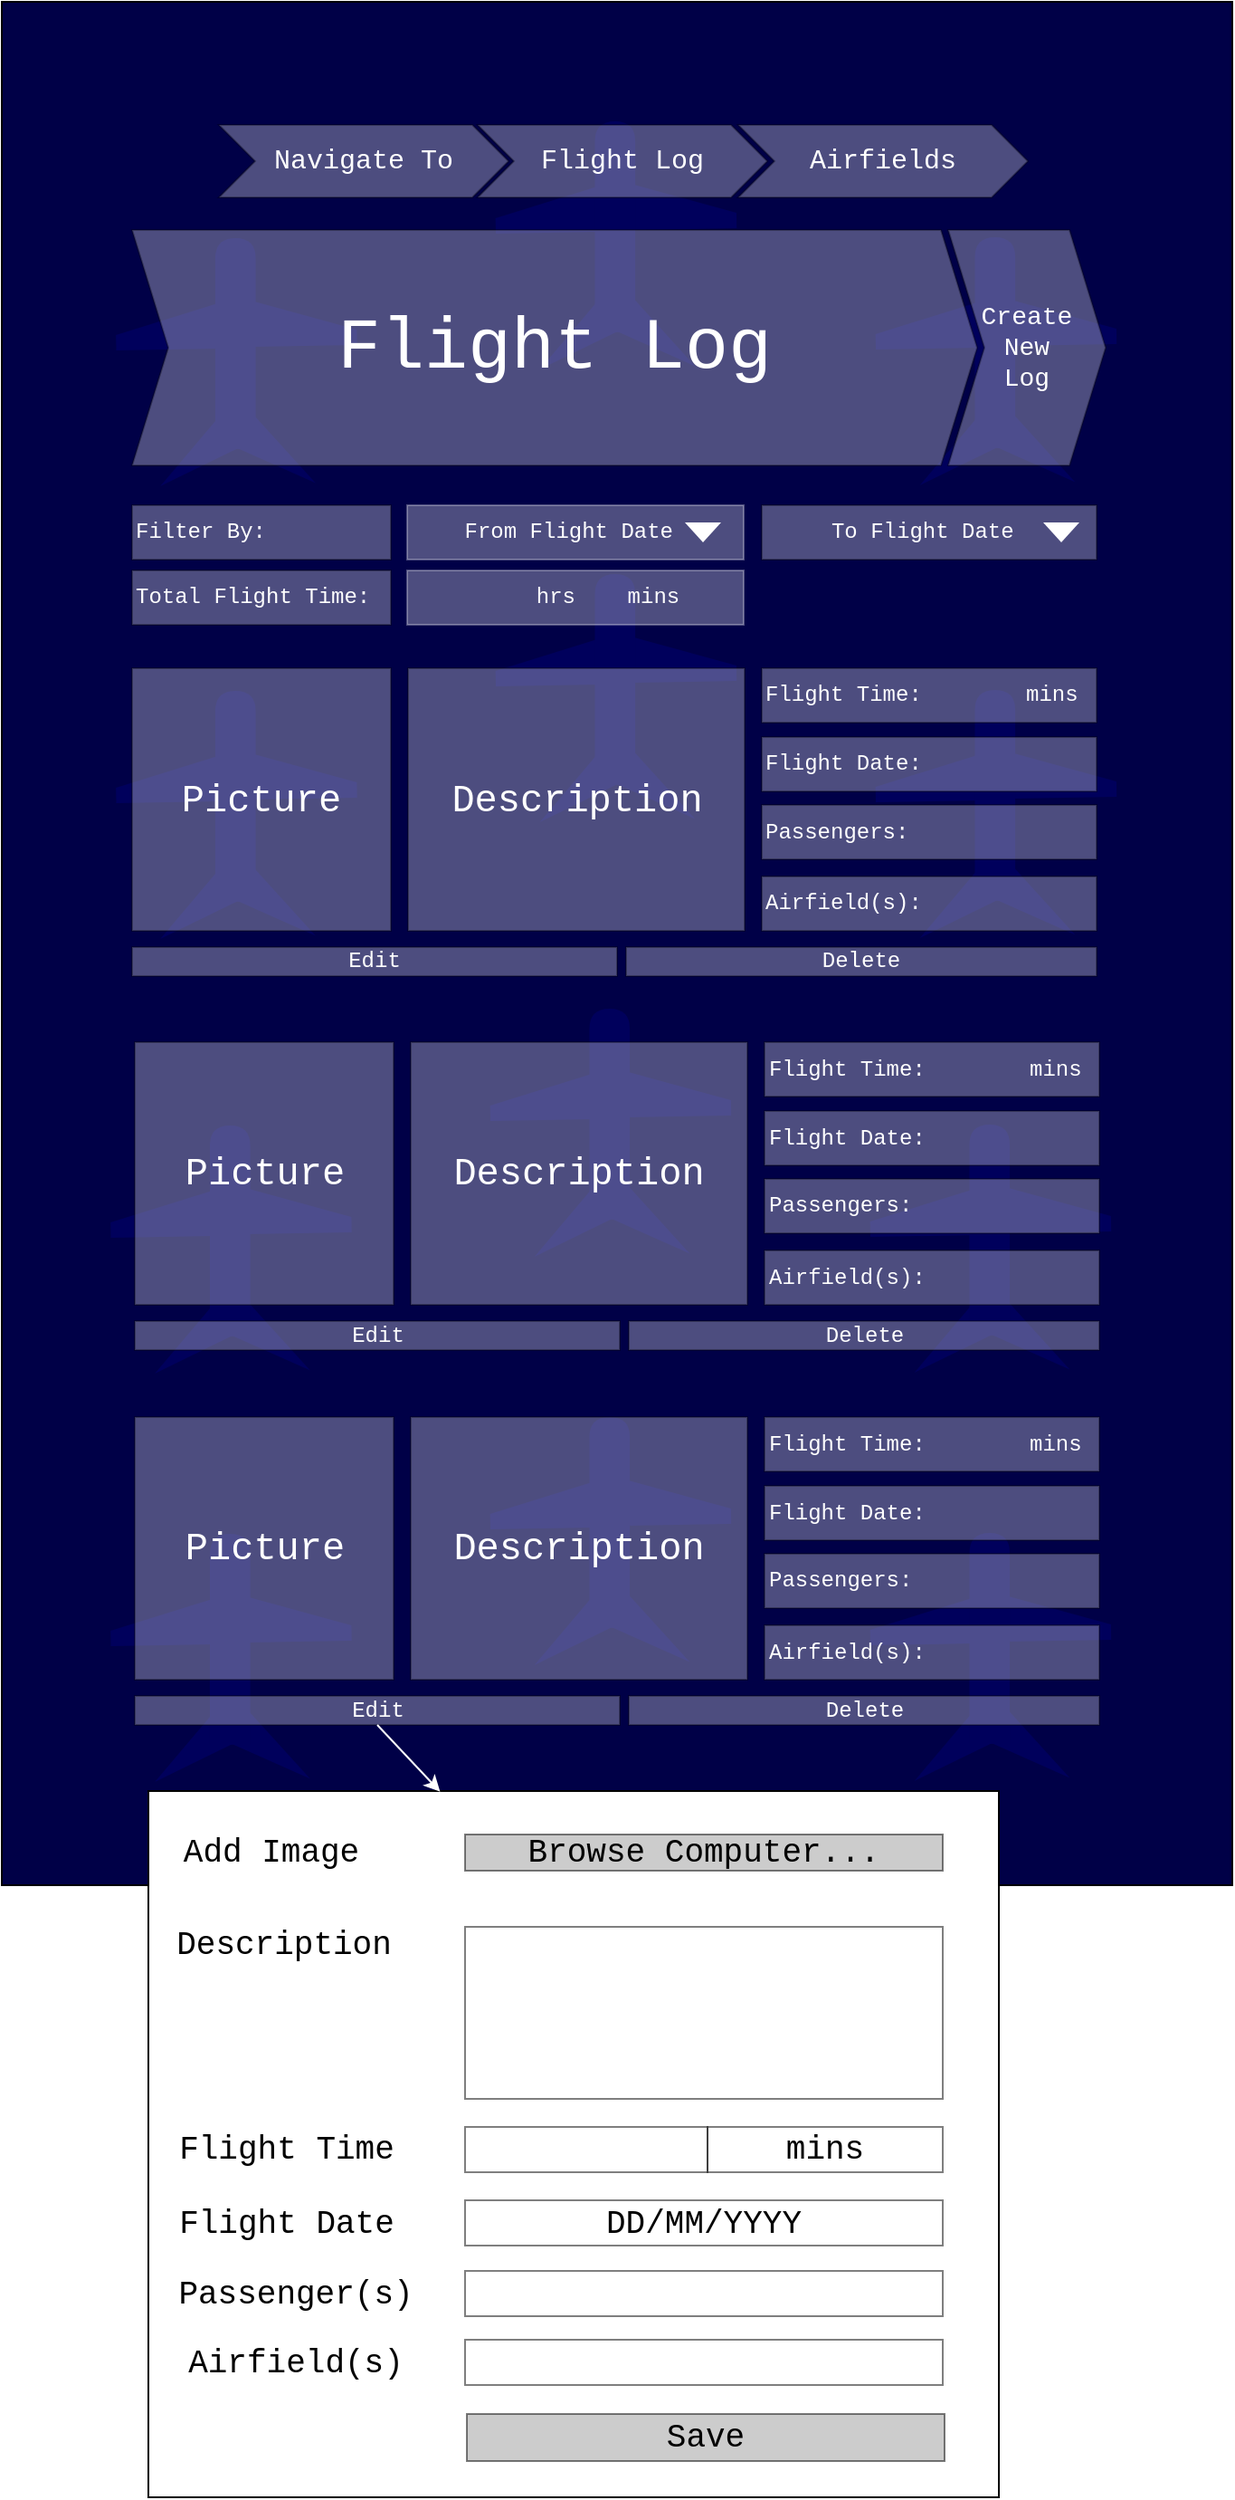 <mxfile type="github" version="12.1.3" pages="3">
  <diagram id="nMbEW4el2jbkitHSky47" name="FlightLog">
    <mxGraphModel grid="1" dx="848" dy="532" gridSize="10" guides="1" tooltips="1" connect="1" arrows="1" fold="1" page="1" pageScale="1" pageWidth="827" pageHeight="1169" math="0" shadow="0" background="none">
      <root>
        <mxCell id="0"/>
        <mxCell id="1" parent="0"/>
        <mxCell id="YJR4mvDb289GQr2k--yZ-1" value="" parent="1" vertex="1" style="group" connectable="0">
          <mxGeometry as="geometry" height="1040" width="680" y="52" x="60"/>
        </mxCell>
        <mxCell id="YJR4mvDb289GQr2k--yZ-2" value="" parent="YJR4mvDb289GQr2k--yZ-1" vertex="1" style="rounded=0;whiteSpace=wrap;html=1;fillColor=#000047;fontSize=12;">
          <mxGeometry as="geometry" height="1040" width="680"/>
        </mxCell>
        <mxCell id="YJR4mvDb289GQr2k--yZ-3" value="v" parent="YJR4mvDb289GQr2k--yZ-1" vertex="1" style="group;rotation=-1;" connectable="0">
          <mxGeometry as="geometry" height="90" width="133" y="881" x="61"/>
        </mxCell>
        <mxCell id="YJR4mvDb289GQr2k--yZ-4" value="" parent="YJR4mvDb289GQr2k--yZ-3" vertex="1" style="shape=manualInput;whiteSpace=wrap;html=1;labelBackgroundColor=#7EA6E0;fillColor=#00005C;fontSize=12;fontColor=#7EA6E0;strokeColor=none;size=17;rotation=-1;">
          <mxGeometry as="geometry" height="25.538" width="58.142" y="1" x="-1"/>
        </mxCell>
        <mxCell id="YJR4mvDb289GQr2k--yZ-5" value="" parent="YJR4mvDb289GQr2k--yZ-3" vertex="1" style="shape=manualInput;whiteSpace=wrap;html=1;labelBackgroundColor=#7EA6E0;fillColor=#00005C;fontSize=12;fontColor=#7EA6E0;resizeWidth=1;resizeHeight=1;flipH=1;strokeColor=none;size=17;rotation=-1;">
          <mxGeometry as="geometry" height="25.538" width="58.142" y="-1" x="74"/>
        </mxCell>
        <mxCell id="YJR4mvDb289GQr2k--yZ-6" value="" parent="YJR4mvDb289GQr2k--yZ-3" vertex="1" style="shape=manualInput;whiteSpace=wrap;html=1;labelBackgroundColor=#7EA6E0;fillColor=#00005C;fontSize=12;fontColor=#7EA6E0;rotation=-26;strokeColor=none;">
          <mxGeometry as="geometry" height="25.538" width="58.142" y="65" x="15"/>
        </mxCell>
        <mxCell id="YJR4mvDb289GQr2k--yZ-7" value="" parent="YJR4mvDb289GQr2k--yZ-3" vertex="1" style="shape=manualInput;whiteSpace=wrap;html=1;labelBackgroundColor=#7EA6E0;fillColor=#00005C;fontSize=12;fontColor=#7EA6E0;rotation=24;flipH=1;flipV=0;strokeColor=none;">
          <mxGeometry as="geometry" height="25.538" width="58.142" y="64" x="59"/>
        </mxCell>
        <mxCell id="YJR4mvDb289GQr2k--yZ-8" value="" parent="YJR4mvDb289GQr2k--yZ-3" vertex="1" style="shape=delay;whiteSpace=wrap;html=1;labelBackgroundColor=#7EA6E0;fillColor=#00005C;fontSize=12;fontColor=#7EA6E0;rotation=-90;strokeColor=none;">
          <mxGeometry as="geometry" height="22.346" width="116.284" y="12" x="7"/>
        </mxCell>
        <mxCell id="YJR4mvDb289GQr2k--yZ-9" value="" parent="YJR4mvDb289GQr2k--yZ-1" vertex="1" style="shape=manualInput;whiteSpace=wrap;html=1;labelBackgroundColor=#7EA6E0;fillColor=#00005C;fontSize=12;fontColor=#7EA6E0;strokeColor=none;size=17;rotation=-1;">
          <mxGeometry as="geometry" height="25.538" width="58.142" y="881.5" x="479.759"/>
        </mxCell>
        <mxCell id="YJR4mvDb289GQr2k--yZ-10" value="" parent="YJR4mvDb289GQr2k--yZ-1" vertex="1" style="shape=manualInput;whiteSpace=wrap;html=1;labelBackgroundColor=#7EA6E0;fillColor=#00005C;fontSize=12;fontColor=#7EA6E0;resizeWidth=1;resizeHeight=1;flipH=1;strokeColor=none;size=17;rotation=-1;">
          <mxGeometry as="geometry" height="25.538" width="58.142" y="879.5" x="554.759"/>
        </mxCell>
        <mxCell id="YJR4mvDb289GQr2k--yZ-11" value="" parent="YJR4mvDb289GQr2k--yZ-1" vertex="1" style="shape=manualInput;whiteSpace=wrap;html=1;labelBackgroundColor=#7EA6E0;fillColor=#00005C;fontSize=12;fontColor=#7EA6E0;rotation=-26;strokeColor=none;">
          <mxGeometry as="geometry" height="25.538" width="58.142" y="945.5" x="495.759"/>
        </mxCell>
        <mxCell id="YJR4mvDb289GQr2k--yZ-12" value="" parent="YJR4mvDb289GQr2k--yZ-1" vertex="1" style="shape=manualInput;whiteSpace=wrap;html=1;labelBackgroundColor=#7EA6E0;fillColor=#00005C;fontSize=12;fontColor=#7EA6E0;rotation=24;flipH=1;flipV=0;strokeColor=none;">
          <mxGeometry as="geometry" height="25.538" width="58.142" y="944.5" x="539.759"/>
        </mxCell>
        <mxCell id="YJR4mvDb289GQr2k--yZ-13" value="" parent="YJR4mvDb289GQr2k--yZ-1" vertex="1" style="shape=delay;whiteSpace=wrap;html=1;labelBackgroundColor=#7EA6E0;fillColor=#00005C;fontSize=12;fontColor=#7EA6E0;rotation=-90;strokeColor=none;">
          <mxGeometry as="geometry" height="22.346" width="116.284" y="892.5" x="487.759"/>
        </mxCell>
        <mxCell id="YJR4mvDb289GQr2k--yZ-14" value="" parent="YJR4mvDb289GQr2k--yZ-1" vertex="1" style="shape=manualInput;whiteSpace=wrap;html=1;labelBackgroundColor=#7EA6E0;fillColor=#00005C;fontSize=12;fontColor=#7EA6E0;strokeColor=none;size=17;rotation=-1;">
          <mxGeometry as="geometry" height="25.538" width="58.142" y="817.5" x="269.759"/>
        </mxCell>
        <mxCell id="YJR4mvDb289GQr2k--yZ-15" value="" parent="YJR4mvDb289GQr2k--yZ-1" vertex="1" style="shape=manualInput;whiteSpace=wrap;html=1;labelBackgroundColor=#7EA6E0;fillColor=#00005C;fontSize=12;fontColor=#7EA6E0;resizeWidth=1;resizeHeight=1;flipH=1;strokeColor=none;size=17;rotation=-1;">
          <mxGeometry as="geometry" height="25.538" width="58.142" y="815.5" x="344.759"/>
        </mxCell>
        <mxCell id="YJR4mvDb289GQr2k--yZ-16" value="" parent="YJR4mvDb289GQr2k--yZ-1" vertex="1" style="shape=manualInput;whiteSpace=wrap;html=1;labelBackgroundColor=#7EA6E0;fillColor=#00005C;fontSize=12;fontColor=#7EA6E0;rotation=-26;strokeColor=none;">
          <mxGeometry as="geometry" height="25.538" width="58.142" y="881.5" x="285.759"/>
        </mxCell>
        <mxCell id="YJR4mvDb289GQr2k--yZ-17" value="" parent="YJR4mvDb289GQr2k--yZ-1" vertex="1" style="shape=manualInput;whiteSpace=wrap;html=1;labelBackgroundColor=#7EA6E0;fillColor=#00005C;fontSize=12;fontColor=#7EA6E0;rotation=24;flipH=1;flipV=0;strokeColor=none;">
          <mxGeometry as="geometry" height="25.538" width="58.142" y="880.5" x="329.759"/>
        </mxCell>
        <mxCell id="YJR4mvDb289GQr2k--yZ-18" value="" parent="YJR4mvDb289GQr2k--yZ-1" vertex="1" style="shape=delay;whiteSpace=wrap;html=1;labelBackgroundColor=#7EA6E0;fillColor=#00005C;fontSize=12;fontColor=#7EA6E0;rotation=-90;strokeColor=none;">
          <mxGeometry as="geometry" height="22.346" width="116.284" y="828.5" x="277.759"/>
        </mxCell>
        <mxCell id="YJR4mvDb289GQr2k--yZ-19" value="v" parent="YJR4mvDb289GQr2k--yZ-1" vertex="1" style="group;rotation=-1;" connectable="0">
          <mxGeometry as="geometry" height="90" width="133" y="655.5" x="61"/>
        </mxCell>
        <mxCell id="YJR4mvDb289GQr2k--yZ-20" value="" parent="YJR4mvDb289GQr2k--yZ-19" vertex="1" style="shape=manualInput;whiteSpace=wrap;html=1;labelBackgroundColor=#7EA6E0;fillColor=#00005C;fontSize=12;fontColor=#7EA6E0;strokeColor=none;size=17;rotation=-1;">
          <mxGeometry as="geometry" height="25.538" width="58.142" y="1" x="-1"/>
        </mxCell>
        <mxCell id="YJR4mvDb289GQr2k--yZ-21" value="" parent="YJR4mvDb289GQr2k--yZ-19" vertex="1" style="shape=manualInput;whiteSpace=wrap;html=1;labelBackgroundColor=#7EA6E0;fillColor=#00005C;fontSize=12;fontColor=#7EA6E0;resizeWidth=1;resizeHeight=1;flipH=1;strokeColor=none;size=17;rotation=-1;">
          <mxGeometry as="geometry" height="25.538" width="58.142" y="-1" x="74"/>
        </mxCell>
        <mxCell id="YJR4mvDb289GQr2k--yZ-22" value="" parent="YJR4mvDb289GQr2k--yZ-19" vertex="1" style="shape=manualInput;whiteSpace=wrap;html=1;labelBackgroundColor=#7EA6E0;fillColor=#00005C;fontSize=12;fontColor=#7EA6E0;rotation=-26;strokeColor=none;">
          <mxGeometry as="geometry" height="25.538" width="58.142" y="65" x="15"/>
        </mxCell>
        <mxCell id="YJR4mvDb289GQr2k--yZ-23" value="" parent="YJR4mvDb289GQr2k--yZ-19" vertex="1" style="shape=manualInput;whiteSpace=wrap;html=1;labelBackgroundColor=#7EA6E0;fillColor=#00005C;fontSize=12;fontColor=#7EA6E0;rotation=24;flipH=1;flipV=0;strokeColor=none;">
          <mxGeometry as="geometry" height="25.538" width="58.142" y="64" x="59"/>
        </mxCell>
        <mxCell id="YJR4mvDb289GQr2k--yZ-24" value="" parent="YJR4mvDb289GQr2k--yZ-19" vertex="1" style="shape=delay;whiteSpace=wrap;html=1;labelBackgroundColor=#7EA6E0;fillColor=#00005C;fontSize=12;fontColor=#7EA6E0;rotation=-90;strokeColor=none;">
          <mxGeometry as="geometry" height="22.346" width="116.284" y="12" x="7"/>
        </mxCell>
        <mxCell id="YJR4mvDb289GQr2k--yZ-25" value="" parent="YJR4mvDb289GQr2k--yZ-1" vertex="1" style="shape=manualInput;whiteSpace=wrap;html=1;labelBackgroundColor=#7EA6E0;fillColor=#00005C;fontSize=12;fontColor=#7EA6E0;strokeColor=none;size=17;rotation=-1;">
          <mxGeometry as="geometry" height="25.538" width="58.142" y="656" x="479.759"/>
        </mxCell>
        <mxCell id="YJR4mvDb289GQr2k--yZ-26" value="" parent="YJR4mvDb289GQr2k--yZ-1" vertex="1" style="shape=manualInput;whiteSpace=wrap;html=1;labelBackgroundColor=#7EA6E0;fillColor=#00005C;fontSize=12;fontColor=#7EA6E0;resizeWidth=1;resizeHeight=1;flipH=1;strokeColor=none;size=17;rotation=-1;">
          <mxGeometry as="geometry" height="25.538" width="58.142" y="654" x="554.759"/>
        </mxCell>
        <mxCell id="YJR4mvDb289GQr2k--yZ-27" value="" parent="YJR4mvDb289GQr2k--yZ-1" vertex="1" style="shape=manualInput;whiteSpace=wrap;html=1;labelBackgroundColor=#7EA6E0;fillColor=#00005C;fontSize=12;fontColor=#7EA6E0;rotation=-26;strokeColor=none;">
          <mxGeometry as="geometry" height="25.538" width="58.142" y="720" x="495.759"/>
        </mxCell>
        <mxCell id="YJR4mvDb289GQr2k--yZ-28" value="" parent="YJR4mvDb289GQr2k--yZ-1" vertex="1" style="shape=manualInput;whiteSpace=wrap;html=1;labelBackgroundColor=#7EA6E0;fillColor=#00005C;fontSize=12;fontColor=#7EA6E0;rotation=24;flipH=1;flipV=0;strokeColor=none;">
          <mxGeometry as="geometry" height="25.538" width="58.142" y="719" x="539.759"/>
        </mxCell>
        <mxCell id="YJR4mvDb289GQr2k--yZ-29" value="" parent="YJR4mvDb289GQr2k--yZ-1" vertex="1" style="shape=delay;whiteSpace=wrap;html=1;labelBackgroundColor=#7EA6E0;fillColor=#00005C;fontSize=12;fontColor=#7EA6E0;rotation=-90;strokeColor=none;">
          <mxGeometry as="geometry" height="22.346" width="116.284" y="667" x="487.759"/>
        </mxCell>
        <mxCell id="YJR4mvDb289GQr2k--yZ-30" value="" parent="YJR4mvDb289GQr2k--yZ-1" vertex="1" style="shape=manualInput;whiteSpace=wrap;html=1;labelBackgroundColor=#7EA6E0;fillColor=#00005C;fontSize=12;fontColor=#7EA6E0;strokeColor=none;size=17;rotation=-1;">
          <mxGeometry as="geometry" height="25.538" width="58.142" y="592" x="269.759"/>
        </mxCell>
        <mxCell id="YJR4mvDb289GQr2k--yZ-31" value="" parent="YJR4mvDb289GQr2k--yZ-1" vertex="1" style="shape=manualInput;whiteSpace=wrap;html=1;labelBackgroundColor=#7EA6E0;fillColor=#00005C;fontSize=12;fontColor=#7EA6E0;resizeWidth=1;resizeHeight=1;flipH=1;strokeColor=none;size=17;rotation=-1;">
          <mxGeometry as="geometry" height="25.538" width="58.142" y="590" x="344.759"/>
        </mxCell>
        <mxCell id="YJR4mvDb289GQr2k--yZ-32" value="" parent="YJR4mvDb289GQr2k--yZ-1" vertex="1" style="shape=manualInput;whiteSpace=wrap;html=1;labelBackgroundColor=#7EA6E0;fillColor=#00005C;fontSize=12;fontColor=#7EA6E0;rotation=-26;strokeColor=none;">
          <mxGeometry as="geometry" height="25.538" width="58.142" y="656" x="285.759"/>
        </mxCell>
        <mxCell id="YJR4mvDb289GQr2k--yZ-33" value="" parent="YJR4mvDb289GQr2k--yZ-1" vertex="1" style="shape=manualInput;whiteSpace=wrap;html=1;labelBackgroundColor=#7EA6E0;fillColor=#00005C;fontSize=12;fontColor=#7EA6E0;rotation=24;flipH=1;flipV=0;strokeColor=none;">
          <mxGeometry as="geometry" height="25.538" width="58.142" y="655" x="329.759"/>
        </mxCell>
        <mxCell id="YJR4mvDb289GQr2k--yZ-34" value="" parent="YJR4mvDb289GQr2k--yZ-1" vertex="1" style="shape=delay;whiteSpace=wrap;html=1;labelBackgroundColor=#7EA6E0;fillColor=#00005C;fontSize=12;fontColor=#7EA6E0;rotation=-90;strokeColor=none;">
          <mxGeometry as="geometry" height="22.346" width="116.284" y="603" x="277.759"/>
        </mxCell>
        <mxCell id="YJR4mvDb289GQr2k--yZ-35" value="v" parent="YJR4mvDb289GQr2k--yZ-1" vertex="1" style="group;rotation=-1;" connectable="0">
          <mxGeometry as="geometry" height="90" width="133" y="415.5" x="64"/>
        </mxCell>
        <mxCell id="YJR4mvDb289GQr2k--yZ-36" value="" parent="YJR4mvDb289GQr2k--yZ-35" vertex="1" style="shape=manualInput;whiteSpace=wrap;html=1;labelBackgroundColor=#7EA6E0;fillColor=#00005C;fontSize=12;fontColor=#7EA6E0;strokeColor=none;size=17;rotation=-1;">
          <mxGeometry as="geometry" height="25.538" width="58.142" y="1" x="-1"/>
        </mxCell>
        <mxCell id="YJR4mvDb289GQr2k--yZ-37" value="" parent="YJR4mvDb289GQr2k--yZ-35" vertex="1" style="shape=manualInput;whiteSpace=wrap;html=1;labelBackgroundColor=#7EA6E0;fillColor=#00005C;fontSize=12;fontColor=#7EA6E0;resizeWidth=1;resizeHeight=1;flipH=1;strokeColor=none;size=17;rotation=-1;">
          <mxGeometry as="geometry" height="25.538" width="58.142" y="-1" x="74"/>
        </mxCell>
        <mxCell id="YJR4mvDb289GQr2k--yZ-38" value="" parent="YJR4mvDb289GQr2k--yZ-35" vertex="1" style="shape=manualInput;whiteSpace=wrap;html=1;labelBackgroundColor=#7EA6E0;fillColor=#00005C;fontSize=12;fontColor=#7EA6E0;rotation=-26;strokeColor=none;">
          <mxGeometry as="geometry" height="25.538" width="58.142" y="65" x="15"/>
        </mxCell>
        <mxCell id="YJR4mvDb289GQr2k--yZ-39" value="" parent="YJR4mvDb289GQr2k--yZ-35" vertex="1" style="shape=manualInput;whiteSpace=wrap;html=1;labelBackgroundColor=#7EA6E0;fillColor=#00005C;fontSize=12;fontColor=#7EA6E0;rotation=24;flipH=1;flipV=0;strokeColor=none;">
          <mxGeometry as="geometry" height="25.538" width="58.142" y="64" x="59"/>
        </mxCell>
        <mxCell id="YJR4mvDb289GQr2k--yZ-40" value="" parent="YJR4mvDb289GQr2k--yZ-35" vertex="1" style="shape=delay;whiteSpace=wrap;html=1;labelBackgroundColor=#7EA6E0;fillColor=#00005C;fontSize=12;fontColor=#7EA6E0;rotation=-90;strokeColor=none;">
          <mxGeometry as="geometry" height="22.346" width="116.284" y="12" x="7"/>
        </mxCell>
        <mxCell id="YJR4mvDb289GQr2k--yZ-41" value="" parent="YJR4mvDb289GQr2k--yZ-1" vertex="1" style="shape=manualInput;whiteSpace=wrap;html=1;labelBackgroundColor=#7EA6E0;fillColor=#00005C;fontSize=12;fontColor=#7EA6E0;strokeColor=none;size=17;rotation=-1;">
          <mxGeometry as="geometry" height="25.538" width="58.142" y="416" x="482.759"/>
        </mxCell>
        <mxCell id="YJR4mvDb289GQr2k--yZ-42" value="" parent="YJR4mvDb289GQr2k--yZ-1" vertex="1" style="shape=manualInput;whiteSpace=wrap;html=1;labelBackgroundColor=#7EA6E0;fillColor=#00005C;fontSize=12;fontColor=#7EA6E0;resizeWidth=1;resizeHeight=1;flipH=1;strokeColor=none;size=17;rotation=-1;">
          <mxGeometry as="geometry" height="25.538" width="58.142" y="414" x="557.759"/>
        </mxCell>
        <mxCell id="YJR4mvDb289GQr2k--yZ-43" value="" parent="YJR4mvDb289GQr2k--yZ-1" vertex="1" style="shape=manualInput;whiteSpace=wrap;html=1;labelBackgroundColor=#7EA6E0;fillColor=#00005C;fontSize=12;fontColor=#7EA6E0;rotation=-26;strokeColor=none;">
          <mxGeometry as="geometry" height="25.538" width="58.142" y="480" x="498.759"/>
        </mxCell>
        <mxCell id="YJR4mvDb289GQr2k--yZ-44" value="" parent="YJR4mvDb289GQr2k--yZ-1" vertex="1" style="shape=manualInput;whiteSpace=wrap;html=1;labelBackgroundColor=#7EA6E0;fillColor=#00005C;fontSize=12;fontColor=#7EA6E0;rotation=24;flipH=1;flipV=0;strokeColor=none;">
          <mxGeometry as="geometry" height="25.538" width="58.142" y="479" x="542.759"/>
        </mxCell>
        <mxCell id="YJR4mvDb289GQr2k--yZ-45" value="" parent="YJR4mvDb289GQr2k--yZ-1" vertex="1" style="shape=delay;whiteSpace=wrap;html=1;labelBackgroundColor=#7EA6E0;fillColor=#00005C;fontSize=12;fontColor=#7EA6E0;rotation=-90;strokeColor=none;">
          <mxGeometry as="geometry" height="22.346" width="116.284" y="427" x="490.759"/>
        </mxCell>
        <mxCell id="YJR4mvDb289GQr2k--yZ-46" value="" parent="YJR4mvDb289GQr2k--yZ-1" vertex="1" style="shape=manualInput;whiteSpace=wrap;html=1;labelBackgroundColor=#7EA6E0;fillColor=#00005C;fontSize=12;fontColor=#7EA6E0;strokeColor=none;size=17;rotation=-1;">
          <mxGeometry as="geometry" height="25.538" width="58.142" y="352" x="272.759"/>
        </mxCell>
        <mxCell id="YJR4mvDb289GQr2k--yZ-47" value="" parent="YJR4mvDb289GQr2k--yZ-1" vertex="1" style="shape=manualInput;whiteSpace=wrap;html=1;labelBackgroundColor=#7EA6E0;fillColor=#00005C;fontSize=12;fontColor=#7EA6E0;resizeWidth=1;resizeHeight=1;flipH=1;strokeColor=none;size=17;rotation=-1;">
          <mxGeometry as="geometry" height="25.538" width="58.142" y="350" x="347.759"/>
        </mxCell>
        <mxCell id="YJR4mvDb289GQr2k--yZ-48" value="" parent="YJR4mvDb289GQr2k--yZ-1" vertex="1" style="shape=manualInput;whiteSpace=wrap;html=1;labelBackgroundColor=#7EA6E0;fillColor=#00005C;fontSize=12;fontColor=#7EA6E0;rotation=-26;strokeColor=none;">
          <mxGeometry as="geometry" height="25.538" width="58.142" y="416" x="288.759"/>
        </mxCell>
        <mxCell id="YJR4mvDb289GQr2k--yZ-49" value="" parent="YJR4mvDb289GQr2k--yZ-1" vertex="1" style="shape=manualInput;whiteSpace=wrap;html=1;labelBackgroundColor=#7EA6E0;fillColor=#00005C;fontSize=12;fontColor=#7EA6E0;rotation=24;flipH=1;flipV=0;strokeColor=none;">
          <mxGeometry as="geometry" height="25.538" width="58.142" y="415" x="332.759"/>
        </mxCell>
        <mxCell id="YJR4mvDb289GQr2k--yZ-50" value="" parent="YJR4mvDb289GQr2k--yZ-1" vertex="1" style="shape=delay;whiteSpace=wrap;html=1;labelBackgroundColor=#7EA6E0;fillColor=#00005C;fontSize=12;fontColor=#7EA6E0;rotation=-90;strokeColor=none;">
          <mxGeometry as="geometry" height="22.346" width="116.284" y="363" x="280.759"/>
        </mxCell>
        <mxCell id="YJR4mvDb289GQr2k--yZ-51" value="v" parent="YJR4mvDb289GQr2k--yZ-1" vertex="1" style="group;rotation=-1;" connectable="0">
          <mxGeometry as="geometry" height="90" width="133" y="165.5" x="64"/>
        </mxCell>
        <mxCell id="YJR4mvDb289GQr2k--yZ-52" value="" parent="YJR4mvDb289GQr2k--yZ-51" vertex="1" style="shape=manualInput;whiteSpace=wrap;html=1;labelBackgroundColor=#7EA6E0;fillColor=#00005C;fontSize=12;fontColor=#7EA6E0;strokeColor=none;size=17;rotation=-1;">
          <mxGeometry as="geometry" height="25.538" width="58.142" y="1" x="-1"/>
        </mxCell>
        <mxCell id="YJR4mvDb289GQr2k--yZ-53" value="" parent="YJR4mvDb289GQr2k--yZ-51" vertex="1" style="shape=manualInput;whiteSpace=wrap;html=1;labelBackgroundColor=#7EA6E0;fillColor=#00005C;fontSize=12;fontColor=#7EA6E0;resizeWidth=1;resizeHeight=1;flipH=1;strokeColor=none;size=17;rotation=-1;">
          <mxGeometry as="geometry" height="25.538" width="58.142" y="-1" x="74"/>
        </mxCell>
        <mxCell id="YJR4mvDb289GQr2k--yZ-54" value="" parent="YJR4mvDb289GQr2k--yZ-51" vertex="1" style="shape=manualInput;whiteSpace=wrap;html=1;labelBackgroundColor=#7EA6E0;fillColor=#00005C;fontSize=12;fontColor=#7EA6E0;rotation=-26;strokeColor=none;">
          <mxGeometry as="geometry" height="25.538" width="58.142" y="65" x="15"/>
        </mxCell>
        <mxCell id="YJR4mvDb289GQr2k--yZ-55" value="" parent="YJR4mvDb289GQr2k--yZ-51" vertex="1" style="shape=manualInput;whiteSpace=wrap;html=1;labelBackgroundColor=#7EA6E0;fillColor=#00005C;fontSize=12;fontColor=#7EA6E0;rotation=24;flipH=1;flipV=0;strokeColor=none;">
          <mxGeometry as="geometry" height="25.538" width="58.142" y="64" x="59"/>
        </mxCell>
        <mxCell id="YJR4mvDb289GQr2k--yZ-56" value="" parent="YJR4mvDb289GQr2k--yZ-51" vertex="1" style="shape=delay;whiteSpace=wrap;html=1;labelBackgroundColor=#7EA6E0;fillColor=#00005C;fontSize=12;fontColor=#7EA6E0;rotation=-90;strokeColor=none;">
          <mxGeometry as="geometry" height="22.346" width="116.284" y="12" x="7"/>
        </mxCell>
        <mxCell id="YJR4mvDb289GQr2k--yZ-57" value="" parent="YJR4mvDb289GQr2k--yZ-1" vertex="1" style="shape=manualInput;whiteSpace=wrap;html=1;labelBackgroundColor=#7EA6E0;fillColor=#00005C;fontSize=12;fontColor=#7EA6E0;strokeColor=none;size=17;rotation=-1;">
          <mxGeometry as="geometry" height="25.538" width="58.142" y="166" x="482.759"/>
        </mxCell>
        <mxCell id="YJR4mvDb289GQr2k--yZ-58" value="" parent="YJR4mvDb289GQr2k--yZ-1" vertex="1" style="shape=manualInput;whiteSpace=wrap;html=1;labelBackgroundColor=#7EA6E0;fillColor=#00005C;fontSize=12;fontColor=#7EA6E0;resizeWidth=1;resizeHeight=1;flipH=1;strokeColor=none;size=17;rotation=-1;">
          <mxGeometry as="geometry" height="25.538" width="58.142" y="164" x="557.759"/>
        </mxCell>
        <mxCell id="YJR4mvDb289GQr2k--yZ-59" value="" parent="YJR4mvDb289GQr2k--yZ-1" vertex="1" style="shape=manualInput;whiteSpace=wrap;html=1;labelBackgroundColor=#7EA6E0;fillColor=#00005C;fontSize=12;fontColor=#7EA6E0;rotation=-26;strokeColor=none;">
          <mxGeometry as="geometry" height="25.538" width="58.142" y="230" x="498.759"/>
        </mxCell>
        <mxCell id="YJR4mvDb289GQr2k--yZ-60" value="" parent="YJR4mvDb289GQr2k--yZ-1" vertex="1" style="shape=manualInput;whiteSpace=wrap;html=1;labelBackgroundColor=#7EA6E0;fillColor=#00005C;fontSize=12;fontColor=#7EA6E0;rotation=24;flipH=1;flipV=0;strokeColor=none;">
          <mxGeometry as="geometry" height="25.538" width="58.142" y="229" x="542.759"/>
        </mxCell>
        <mxCell id="YJR4mvDb289GQr2k--yZ-61" value="" parent="YJR4mvDb289GQr2k--yZ-1" vertex="1" style="shape=delay;whiteSpace=wrap;html=1;labelBackgroundColor=#7EA6E0;fillColor=#00005C;fontSize=12;fontColor=#7EA6E0;rotation=-90;strokeColor=none;">
          <mxGeometry as="geometry" height="22.346" width="116.284" y="177" x="490.759"/>
        </mxCell>
        <mxCell id="YJR4mvDb289GQr2k--yZ-62" value="" parent="YJR4mvDb289GQr2k--yZ-1" vertex="1" style="shape=manualInput;whiteSpace=wrap;html=1;labelBackgroundColor=#7EA6E0;fillColor=#00005C;fontSize=12;fontColor=#7EA6E0;strokeColor=none;size=17;rotation=-1;">
          <mxGeometry as="geometry" height="25.538" width="58.142" y="102" x="272.759"/>
        </mxCell>
        <mxCell id="YJR4mvDb289GQr2k--yZ-63" value="" parent="YJR4mvDb289GQr2k--yZ-1" vertex="1" style="shape=manualInput;whiteSpace=wrap;html=1;labelBackgroundColor=#7EA6E0;fillColor=#00005C;fontSize=12;fontColor=#7EA6E0;resizeWidth=1;resizeHeight=1;flipH=1;strokeColor=none;size=17;rotation=-1;">
          <mxGeometry as="geometry" height="25.538" width="58.142" y="100" x="347.759"/>
        </mxCell>
        <mxCell id="YJR4mvDb289GQr2k--yZ-64" value="" parent="YJR4mvDb289GQr2k--yZ-1" vertex="1" style="shape=manualInput;whiteSpace=wrap;html=1;labelBackgroundColor=#7EA6E0;fillColor=#00005C;fontSize=12;fontColor=#7EA6E0;rotation=-26;strokeColor=none;">
          <mxGeometry as="geometry" height="25.538" width="58.142" y="166" x="288.759"/>
        </mxCell>
        <mxCell id="YJR4mvDb289GQr2k--yZ-65" value="" parent="YJR4mvDb289GQr2k--yZ-1" vertex="1" style="shape=manualInput;whiteSpace=wrap;html=1;labelBackgroundColor=#7EA6E0;fillColor=#00005C;fontSize=12;fontColor=#7EA6E0;rotation=24;flipH=1;flipV=0;strokeColor=none;">
          <mxGeometry as="geometry" height="25.538" width="58.142" y="165" x="332.759"/>
        </mxCell>
        <mxCell id="YJR4mvDb289GQr2k--yZ-66" value="" parent="YJR4mvDb289GQr2k--yZ-1" vertex="1" style="shape=delay;whiteSpace=wrap;html=1;labelBackgroundColor=#7EA6E0;fillColor=#00005C;fontSize=12;fontColor=#7EA6E0;rotation=-90;strokeColor=none;">
          <mxGeometry as="geometry" height="22.346" width="116.284" y="113" x="280.759"/>
        </mxCell>
        <mxCell id="YJR4mvDb289GQr2k--yZ-67" value="Flight Time: &amp;nbsp; &amp;nbsp; &amp;nbsp;&amp;nbsp; mins" parent="YJR4mvDb289GQr2k--yZ-1" vertex="1" style="rounded=0;whiteSpace=wrap;html=1;labelBackgroundColor=none;fontFamily=Courier New;fontSize=12;fontColor=#FFFFFF;opacity=30;align=left;">
          <mxGeometry as="geometry" height="30" width="185" y="574.5" x="421.5"/>
        </mxCell>
        <mxCell id="YJR4mvDb289GQr2k--yZ-68" value="Description" parent="YJR4mvDb289GQr2k--yZ-1" vertex="1" style="rounded=0;whiteSpace=wrap;html=1;labelBackgroundColor=none;fontFamily=Courier New;fontSize=21;fontColor=#FFFFFF;opacity=30;">
          <mxGeometry as="geometry" height="145" width="186" y="574.5" x="226"/>
        </mxCell>
        <mxCell id="YJR4mvDb289GQr2k--yZ-69" value="Edit" parent="YJR4mvDb289GQr2k--yZ-1" vertex="1" style="rounded=0;whiteSpace=wrap;html=1;labelBackgroundColor=none;fontFamily=Courier New;fontSize=12;fontColor=#FFFFFF;opacity=30;">
          <mxGeometry as="geometry" height="16" width="268" y="728.5" x="73.5"/>
        </mxCell>
        <mxCell id="YJR4mvDb289GQr2k--yZ-70" value="Airfield(s):" parent="YJR4mvDb289GQr2k--yZ-1" vertex="1" style="rounded=0;whiteSpace=wrap;html=1;labelBackgroundColor=none;fontFamily=Courier New;fontSize=12;fontColor=#FFFFFF;opacity=30;align=left;">
          <mxGeometry as="geometry" height="30" width="185" y="689.5" x="421.5"/>
        </mxCell>
        <mxCell id="YJR4mvDb289GQr2k--yZ-71" value="Passengers:" parent="YJR4mvDb289GQr2k--yZ-1" vertex="1" style="rounded=0;whiteSpace=wrap;html=1;labelBackgroundColor=none;fontFamily=Courier New;fontSize=12;fontColor=#FFFFFF;opacity=30;align=left;">
          <mxGeometry as="geometry" height="30" width="185" y="650" x="421.5"/>
        </mxCell>
        <mxCell id="YJR4mvDb289GQr2k--yZ-72" value="Delete" parent="YJR4mvDb289GQr2k--yZ-1" vertex="1" style="rounded=0;whiteSpace=wrap;html=1;labelBackgroundColor=none;fontFamily=Courier New;fontSize=12;fontColor=#FFFFFF;opacity=30;">
          <mxGeometry as="geometry" height="16" width="260" y="728.5" x="346.5"/>
        </mxCell>
        <mxCell id="YJR4mvDb289GQr2k--yZ-73" value="Flight Date:&amp;nbsp;" parent="YJR4mvDb289GQr2k--yZ-1" vertex="1" style="rounded=0;whiteSpace=wrap;html=1;labelBackgroundColor=none;fontFamily=Courier New;fontSize=12;fontColor=#FFFFFF;opacity=30;align=left;">
          <mxGeometry as="geometry" height="30" width="185" y="612.5" x="421.5"/>
        </mxCell>
        <mxCell id="YJR4mvDb289GQr2k--yZ-74" value="Picture" parent="YJR4mvDb289GQr2k--yZ-1" vertex="1" style="rounded=0;whiteSpace=wrap;html=1;labelBackgroundColor=none;fontFamily=Courier New;fontSize=21;fontColor=#FFFFFF;opacity=30;">
          <mxGeometry as="geometry" height="145" width="143" y="574.5" x="73.5"/>
        </mxCell>
        <mxCell id="YJR4mvDb289GQr2k--yZ-75" value="Flight Time: &amp;nbsp; &amp;nbsp; &amp;nbsp;&amp;nbsp; mins" parent="YJR4mvDb289GQr2k--yZ-1" vertex="1" style="rounded=0;whiteSpace=wrap;html=1;labelBackgroundColor=none;fontFamily=Courier New;fontSize=12;fontColor=#FFFFFF;opacity=30;align=left;">
          <mxGeometry as="geometry" height="30" width="185" y="781.5" x="421.5"/>
        </mxCell>
        <mxCell id="YJR4mvDb289GQr2k--yZ-76" value="Description" parent="YJR4mvDb289GQr2k--yZ-1" vertex="1" style="rounded=0;whiteSpace=wrap;html=1;labelBackgroundColor=none;fontFamily=Courier New;fontSize=21;fontColor=#FFFFFF;opacity=30;">
          <mxGeometry as="geometry" height="145" width="186" y="781.5" x="226"/>
        </mxCell>
        <mxCell id="YJR4mvDb289GQr2k--yZ-77" value="Edit" parent="YJR4mvDb289GQr2k--yZ-1" vertex="1" style="rounded=0;whiteSpace=wrap;html=1;labelBackgroundColor=none;fontFamily=Courier New;fontSize=12;fontColor=#FFFFFF;opacity=30;">
          <mxGeometry as="geometry" height="16" width="268" y="935.5" x="73.5"/>
        </mxCell>
        <mxCell id="YJR4mvDb289GQr2k--yZ-78" value="Airfield(s):" parent="YJR4mvDb289GQr2k--yZ-1" vertex="1" style="rounded=0;whiteSpace=wrap;html=1;labelBackgroundColor=none;fontFamily=Courier New;fontSize=12;fontColor=#FFFFFF;opacity=30;align=left;">
          <mxGeometry as="geometry" height="30" width="185" y="896.5" x="421.5"/>
        </mxCell>
        <mxCell id="YJR4mvDb289GQr2k--yZ-79" value="Passengers:" parent="YJR4mvDb289GQr2k--yZ-1" vertex="1" style="rounded=0;whiteSpace=wrap;html=1;labelBackgroundColor=none;fontFamily=Courier New;fontSize=12;fontColor=#FFFFFF;opacity=30;align=left;">
          <mxGeometry as="geometry" height="30" width="185" y="857" x="421.5"/>
        </mxCell>
        <mxCell id="YJR4mvDb289GQr2k--yZ-80" value="Delete" parent="YJR4mvDb289GQr2k--yZ-1" vertex="1" style="rounded=0;whiteSpace=wrap;html=1;labelBackgroundColor=none;fontFamily=Courier New;fontSize=12;fontColor=#FFFFFF;opacity=30;">
          <mxGeometry as="geometry" height="16" width="260" y="935.5" x="346.5"/>
        </mxCell>
        <mxCell id="YJR4mvDb289GQr2k--yZ-81" value="Flight Date:&amp;nbsp;" parent="YJR4mvDb289GQr2k--yZ-1" vertex="1" style="rounded=0;whiteSpace=wrap;html=1;labelBackgroundColor=none;fontFamily=Courier New;fontSize=12;fontColor=#FFFFFF;opacity=30;align=left;">
          <mxGeometry as="geometry" height="30" width="185" y="819.5" x="421.5"/>
        </mxCell>
        <mxCell id="YJR4mvDb289GQr2k--yZ-82" value="Picture" parent="YJR4mvDb289GQr2k--yZ-1" vertex="1" style="rounded=0;whiteSpace=wrap;html=1;labelBackgroundColor=none;fontFamily=Courier New;fontSize=21;fontColor=#FFFFFF;opacity=30;">
          <mxGeometry as="geometry" height="145" width="143" y="781.5" x="73.5"/>
        </mxCell>
        <mxCell id="YY9EZxj1DfYb8qE-qnu3-2" value="&lt;font&gt;Flight Log&lt;/font&gt;" parent="1" vertex="1" style="shape=step;perimeter=stepPerimeter;whiteSpace=wrap;html=1;fixedSize=1;opacity=30;fontSize=40;fontFamily=Courier New;labelBorderColor=none;labelBackgroundColor=none;fontColor=#FFFFFF;fontStyle=0">
          <mxGeometry as="geometry" height="130" width="467" y="178" x="132"/>
        </mxCell>
        <mxCell id="YY9EZxj1DfYb8qE-qnu3-3" value="Airfields" parent="1" vertex="1" style="shape=step;perimeter=stepPerimeter;whiteSpace=wrap;html=1;fixedSize=1;opacity=30;fontSize=15;fontFamily=Courier New;labelBorderColor=none;labelBackgroundColor=none;fontColor=#FFFFFF;">
          <mxGeometry as="geometry" height="40" width="160" y="120" x="467"/>
        </mxCell>
        <mxCell id="YY9EZxj1DfYb8qE-qnu3-4" value="Flight Log" parent="1" vertex="1" style="shape=step;perimeter=stepPerimeter;whiteSpace=wrap;html=1;fixedSize=1;opacity=30;fontSize=15;fontFamily=Courier New;labelBorderColor=none;labelBackgroundColor=none;fontColor=#FFFFFF;">
          <mxGeometry as="geometry" height="40" width="160" y="120" x="323"/>
        </mxCell>
        <mxCell id="YY9EZxj1DfYb8qE-qnu3-5" value="Navigate To" parent="1" vertex="1" style="shape=step;perimeter=stepPerimeter;whiteSpace=wrap;html=1;fixedSize=1;opacity=30;fontSize=15;fontFamily=Courier New;labelBorderColor=none;labelBackgroundColor=none;fontColor=#FFFFFF;">
          <mxGeometry as="geometry" height="40" width="160" y="120" x="180"/>
        </mxCell>
        <mxCell id="YY9EZxj1DfYb8qE-qnu3-7" value="Create&lt;br&gt;New&lt;br&gt;Log" parent="1" vertex="1" style="shape=step;perimeter=stepPerimeter;whiteSpace=wrap;html=1;fixedSize=1;opacity=30;fontSize=14;fontFamily=Courier New;labelBorderColor=none;labelBackgroundColor=none;fontColor=#FFFFFF;fontStyle=0">
          <mxGeometry as="geometry" height="130" width="87" y="178" x="583"/>
        </mxCell>
        <mxCell id="YY9EZxj1DfYb8qE-qnu3-8" value="Flight Time: &amp;nbsp; &amp;nbsp; &amp;nbsp;&amp;nbsp; mins" parent="1" vertex="1" style="rounded=0;whiteSpace=wrap;html=1;labelBackgroundColor=none;fontFamily=Courier New;fontSize=12;fontColor=#FFFFFF;opacity=30;align=left;">
          <mxGeometry as="geometry" height="30" width="185" y="420" x="480"/>
        </mxCell>
        <mxCell id="YY9EZxj1DfYb8qE-qnu3-9" value="Description" parent="1" vertex="1" style="rounded=0;whiteSpace=wrap;html=1;labelBackgroundColor=none;fontFamily=Courier New;fontSize=21;fontColor=#FFFFFF;opacity=30;">
          <mxGeometry as="geometry" height="145" width="186" y="420" x="284.5"/>
        </mxCell>
        <mxCell id="YY9EZxj1DfYb8qE-qnu3-10" value="Edit" parent="1" vertex="1" style="rounded=0;whiteSpace=wrap;html=1;labelBackgroundColor=none;fontFamily=Courier New;fontSize=12;fontColor=#FFFFFF;opacity=30;">
          <mxGeometry as="geometry" height="16" width="268" y="574" x="132"/>
        </mxCell>
        <mxCell id="YY9EZxj1DfYb8qE-qnu3-11" value="Airfield(s):" parent="1" vertex="1" style="rounded=0;whiteSpace=wrap;html=1;labelBackgroundColor=none;fontFamily=Courier New;fontSize=12;fontColor=#FFFFFF;opacity=30;align=left;">
          <mxGeometry as="geometry" height="30" width="185" y="535" x="480"/>
        </mxCell>
        <mxCell id="YY9EZxj1DfYb8qE-qnu3-12" value="Passengers:" parent="1" vertex="1" style="rounded=0;whiteSpace=wrap;html=1;labelBackgroundColor=none;fontFamily=Courier New;fontSize=12;fontColor=#FFFFFF;opacity=30;align=left;">
          <mxGeometry as="geometry" height="30" width="185" y="495.5" x="480"/>
        </mxCell>
        <mxCell id="YY9EZxj1DfYb8qE-qnu3-13" value="Delete" parent="1" vertex="1" style="rounded=0;whiteSpace=wrap;html=1;labelBackgroundColor=none;fontFamily=Courier New;fontSize=12;fontColor=#FFFFFF;opacity=30;">
          <mxGeometry as="geometry" height="16" width="260" y="574" x="405"/>
        </mxCell>
        <mxCell id="YY9EZxj1DfYb8qE-qnu3-28" value="&lt;p style=&quot;line-height: 140%&quot;&gt;&lt;br&gt;&lt;/p&gt;" parent="1" vertex="1" style="rounded=0;whiteSpace=wrap;html=1;labelBackgroundColor=none;fontFamily=Courier New;fontSize=18;fontColor=#000000;align=left;verticalAlign=top;">
          <mxGeometry as="geometry" height="390" width="470" y="1040" x="141"/>
        </mxCell>
        <mxCell id="YY9EZxj1DfYb8qE-qnu3-30" value="Browse Computer..." parent="1" vertex="1" style="rounded=0;whiteSpace=wrap;html=1;labelBackgroundColor=none;fontFamily=Courier New;fontSize=18;fontColor=#000000;opacity=50;fillColor=#999999;">
          <mxGeometry as="geometry" height="20" width="264" y="1064" x="316"/>
        </mxCell>
        <mxCell id="YY9EZxj1DfYb8qE-qnu3-31" value="" parent="1" vertex="1" style="rounded=0;whiteSpace=wrap;html=1;labelBackgroundColor=none;fillColor=none;fontFamily=Courier New;fontSize=18;fontColor=#000000;opacity=50;">
          <mxGeometry as="geometry" height="95" width="264" y="1115" x="316"/>
        </mxCell>
        <mxCell id="YY9EZxj1DfYb8qE-qnu3-32" value="" parent="1" vertex="1" style="rounded=0;whiteSpace=wrap;html=1;labelBackgroundColor=none;fillColor=none;fontFamily=Courier New;fontSize=18;fontColor=#000000;opacity=50;">
          <mxGeometry as="geometry" height="25" width="134" y="1225.5" x="316"/>
        </mxCell>
        <mxCell id="YY9EZxj1DfYb8qE-qnu3-33" value="mins" parent="1" vertex="1" style="rounded=0;whiteSpace=wrap;html=1;labelBackgroundColor=none;fillColor=none;fontFamily=Courier New;fontSize=18;fontColor=#000000;opacity=50;">
          <mxGeometry as="geometry" height="25" width="130" y="1225.5" x="450"/>
        </mxCell>
        <mxCell id="YY9EZxj1DfYb8qE-qnu3-34" value="" parent="1" vertex="1" style="rounded=0;whiteSpace=wrap;html=1;labelBackgroundColor=none;fillColor=none;fontFamily=Courier New;fontSize=18;fontColor=#000000;opacity=50;">
          <mxGeometry as="geometry" height="25" width="264" y="1305" x="316"/>
        </mxCell>
        <mxCell id="YY9EZxj1DfYb8qE-qnu3-35" value="" parent="1" vertex="1" style="rounded=0;whiteSpace=wrap;html=1;labelBackgroundColor=none;fillColor=none;fontFamily=Courier New;fontSize=18;fontColor=#000000;opacity=50;">
          <mxGeometry as="geometry" height="25" width="264" y="1343" x="316"/>
        </mxCell>
        <mxCell id="YY9EZxj1DfYb8qE-qnu3-36" value="Add Image" parent="1" vertex="1" style="rounded=0;whiteSpace=wrap;html=1;labelBackgroundColor=none;fillColor=none;fontFamily=Courier New;fontSize=18;fontColor=#000000;opacity=50;strokeColor=none;">
          <mxGeometry as="geometry" height="35" width="120" y="1056.5" x="149"/>
        </mxCell>
        <mxCell id="YY9EZxj1DfYb8qE-qnu3-37" value="Description" parent="1" vertex="1" style="rounded=0;whiteSpace=wrap;html=1;labelBackgroundColor=none;fillColor=none;fontFamily=Courier New;fontSize=18;fontColor=#000000;opacity=50;strokeColor=none;">
          <mxGeometry as="geometry" height="35" width="120" y="1107" x="156"/>
        </mxCell>
        <mxCell id="YY9EZxj1DfYb8qE-qnu3-38" value="Flight Time" parent="1" vertex="1" style="rounded=0;whiteSpace=wrap;html=1;labelBackgroundColor=none;fillColor=none;fontFamily=Courier New;fontSize=18;fontColor=#000000;opacity=50;strokeColor=none;">
          <mxGeometry as="geometry" height="35" width="133" y="1220.5" x="151"/>
        </mxCell>
        <mxCell id="YY9EZxj1DfYb8qE-qnu3-39" value="Passenger(s)" parent="1" vertex="1" style="rounded=0;whiteSpace=wrap;html=1;labelBackgroundColor=none;fillColor=none;fontFamily=Courier New;fontSize=18;fontColor=#000000;opacity=50;strokeColor=none;">
          <mxGeometry as="geometry" height="35" width="133" y="1300" x="156"/>
        </mxCell>
        <mxCell id="YY9EZxj1DfYb8qE-qnu3-40" value="Airfield(s)" parent="1" vertex="1" style="rounded=0;whiteSpace=wrap;html=1;labelBackgroundColor=none;fillColor=none;fontFamily=Courier New;fontSize=18;fontColor=#000000;opacity=50;strokeColor=none;">
          <mxGeometry as="geometry" height="35" width="133" y="1338" x="156"/>
        </mxCell>
        <mxCell id="2VcNcAjpWqnttjoj4OWY-1" value="Flight Date:&amp;nbsp;" parent="1" vertex="1" style="rounded=0;whiteSpace=wrap;html=1;labelBackgroundColor=none;fontFamily=Courier New;fontSize=12;fontColor=#FFFFFF;opacity=30;align=left;">
          <mxGeometry as="geometry" height="30" width="185" y="458" x="480"/>
        </mxCell>
        <mxCell id="2VcNcAjpWqnttjoj4OWY-2" value="DD/MM/YYYY" parent="1" vertex="1" style="rounded=0;whiteSpace=wrap;html=1;labelBackgroundColor=none;fillColor=none;fontFamily=Courier New;fontSize=18;fontColor=#000000;opacity=50;">
          <mxGeometry as="geometry" height="25" width="264" y="1266" x="316"/>
        </mxCell>
        <mxCell id="2VcNcAjpWqnttjoj4OWY-3" value="Flight Date" parent="1" vertex="1" style="rounded=0;whiteSpace=wrap;html=1;labelBackgroundColor=none;fillColor=none;fontFamily=Courier New;fontSize=18;fontColor=#000000;opacity=50;strokeColor=none;">
          <mxGeometry as="geometry" height="35" width="133" y="1261" x="151"/>
        </mxCell>
        <mxCell id="2VcNcAjpWqnttjoj4OWY-4" value="Picture" parent="1" vertex="1" style="rounded=0;whiteSpace=wrap;html=1;labelBackgroundColor=none;fontFamily=Courier New;fontSize=21;fontColor=#FFFFFF;opacity=30;">
          <mxGeometry as="geometry" height="145" width="143" y="420" x="132"/>
        </mxCell>
        <mxCell id="WyWSjid5mBtgm29taI9y-2" value="&lt;div align=&quot;center&quot;&gt;From Flight Date&amp;nbsp;&lt;/div&gt;" parent="1" vertex="1" style="rounded=0;whiteSpace=wrap;html=1;labelBackgroundColor=none;fontFamily=Courier New;fontSize=12;fontColor=#FFFFFF;opacity=30;align=center;strokeColor=#FFFFFF;">
          <mxGeometry as="geometry" height="30" width="186" y="330" x="284"/>
        </mxCell>
        <mxCell id="WyWSjid5mBtgm29taI9y-4" value="" parent="1" vertex="1" style="triangle;whiteSpace=wrap;html=1;rotation=90;fillColor=#FFFFFF;strokeColor=none;fontColor=#333333;">
          <mxGeometry as="geometry" height="20" width="11" y="335" x="442"/>
        </mxCell>
        <mxCell id="WyWSjid5mBtgm29taI9y-5" value="Filter By:" parent="1" vertex="1" style="rounded=0;whiteSpace=wrap;html=1;labelBackgroundColor=none;fontFamily=Courier New;fontSize=12;fontColor=#FFFFFF;opacity=30;align=left;">
          <mxGeometry as="geometry" height="30" width="143" y="330" x="132"/>
        </mxCell>
        <mxCell id="WyWSjid5mBtgm29taI9y-6" value="&lt;div align=&quot;left&quot;&gt;Total Flight Time:&lt;br&gt;&lt;/div&gt;" parent="1" vertex="1" style="rounded=0;whiteSpace=wrap;html=1;labelBackgroundColor=none;fontFamily=Courier New;fontSize=12;fontColor=#FFFFFF;opacity=30;align=left;">
          <mxGeometry as="geometry" height="30" width="143" y="366" x="132"/>
        </mxCell>
        <mxCell id="WyWSjid5mBtgm29taI9y-7" value="&amp;nbsp; &amp;nbsp;&amp;nbsp; hrs &amp;nbsp;&amp;nbsp; mins" parent="1" vertex="1" style="rounded=0;whiteSpace=wrap;html=1;labelBackgroundColor=none;fontFamily=Courier New;fontSize=12;fontColor=#FFFFFF;opacity=30;align=center;strokeColor=#FFFFFF;">
          <mxGeometry as="geometry" height="30" width="186" y="366" x="284"/>
        </mxCell>
        <mxCell id="WyWSjid5mBtgm29taI9y-9" value="&lt;div align=&quot;center&quot;&gt;To Flight Date&amp;nbsp;&lt;/div&gt;" parent="1" vertex="1" style="rounded=0;whiteSpace=wrap;html=1;labelBackgroundColor=none;fontFamily=Courier New;fontSize=12;fontColor=#FFFFFF;opacity=30;align=center;">
          <mxGeometry as="geometry" height="30" width="185" y="330" x="480"/>
        </mxCell>
        <mxCell id="WyWSjid5mBtgm29taI9y-10" value="" parent="1" vertex="1" style="triangle;whiteSpace=wrap;html=1;rotation=90;fillColor=#FFFFFF;strokeColor=none;fontColor=#333333;">
          <mxGeometry as="geometry" height="20" width="11" y="335" x="640"/>
        </mxCell>
        <mxCell id="jV3nydySxq1J7BeqT6tq-1" value="Save" parent="1" vertex="1" style="rounded=0;whiteSpace=wrap;html=1;labelBackgroundColor=none;fontFamily=Courier New;fontSize=18;fontColor=#000000;opacity=50;fillColor=#999999;">
          <mxGeometry as="geometry" height="26" width="264" y="1384" x="317"/>
        </mxCell>
        <mxCell id="YJR4mvDb289GQr2k--yZ-83" value="" parent="1" style="endArrow=classic;html=1;fontSize=12;fontColor=#FFFFFF;exitX=0.5;exitY=1;exitDx=0;exitDy=0;entryX=0.343;entryY=0.001;entryDx=0;entryDy=0;entryPerimeter=0;strokeColor=#FFFFFF;jumpSize=6;" edge="1" target="YY9EZxj1DfYb8qE-qnu3-28" source="YJR4mvDb289GQr2k--yZ-77">
          <mxGeometry as="geometry" height="50" width="50" relative="1">
            <mxPoint as="sourcePoint" y="1500" x="60"/>
            <mxPoint as="targetPoint" y="1450" x="110"/>
          </mxGeometry>
        </mxCell>
      </root>
    </mxGraphModel>
  </diagram>
  <diagram id="RslvPlnNN0yhhFI4d93l" name="Airfields">
    <mxGraphModel grid="1" dx="1030" dy="646" gridSize="10" guides="1" tooltips="1" connect="1" arrows="1" fold="1" page="1" pageScale="1" pageWidth="827" pageHeight="1169" math="0" shadow="0">
      <root>
        <mxCell id="L4bOj4LlUDrryAcFYIaK-0"/>
        <mxCell id="L4bOj4LlUDrryAcFYIaK-1" parent="L4bOj4LlUDrryAcFYIaK-0"/>
        <mxCell id="xg07SEolugo31VQGWtjz-0" value="" parent="L4bOj4LlUDrryAcFYIaK-1" vertex="1" style="group" connectable="0">
          <mxGeometry as="geometry" height="1040" width="680" y="67" x="60"/>
        </mxCell>
        <mxCell id="xg07SEolugo31VQGWtjz-1" value="" parent="xg07SEolugo31VQGWtjz-0" vertex="1" style="rounded=0;whiteSpace=wrap;html=1;fillColor=#000047;fontSize=12;">
          <mxGeometry as="geometry" height="1040" width="680"/>
        </mxCell>
        <mxCell id="xg07SEolugo31VQGWtjz-2" value="v" parent="xg07SEolugo31VQGWtjz-0" vertex="1" style="group;rotation=-1;" connectable="0">
          <mxGeometry as="geometry" height="90" width="133" y="881" x="61"/>
        </mxCell>
        <mxCell id="xg07SEolugo31VQGWtjz-3" value="" parent="xg07SEolugo31VQGWtjz-2" vertex="1" style="shape=manualInput;whiteSpace=wrap;html=1;labelBackgroundColor=#7EA6E0;fillColor=#00005C;fontSize=12;fontColor=#7EA6E0;strokeColor=none;size=17;rotation=-1;">
          <mxGeometry as="geometry" height="25.538" width="58.142" y="1" x="-1"/>
        </mxCell>
        <mxCell id="xg07SEolugo31VQGWtjz-4" value="" parent="xg07SEolugo31VQGWtjz-2" vertex="1" style="shape=manualInput;whiteSpace=wrap;html=1;labelBackgroundColor=#7EA6E0;fillColor=#00005C;fontSize=12;fontColor=#7EA6E0;resizeWidth=1;resizeHeight=1;flipH=1;strokeColor=none;size=17;rotation=-1;">
          <mxGeometry as="geometry" height="25.538" width="58.142" y="-1" x="74"/>
        </mxCell>
        <mxCell id="xg07SEolugo31VQGWtjz-5" value="" parent="xg07SEolugo31VQGWtjz-2" vertex="1" style="shape=manualInput;whiteSpace=wrap;html=1;labelBackgroundColor=#7EA6E0;fillColor=#00005C;fontSize=12;fontColor=#7EA6E0;rotation=-26;strokeColor=none;">
          <mxGeometry as="geometry" height="25.538" width="58.142" y="65" x="15"/>
        </mxCell>
        <mxCell id="xg07SEolugo31VQGWtjz-6" value="" parent="xg07SEolugo31VQGWtjz-2" vertex="1" style="shape=manualInput;whiteSpace=wrap;html=1;labelBackgroundColor=#7EA6E0;fillColor=#00005C;fontSize=12;fontColor=#7EA6E0;rotation=24;flipH=1;flipV=0;strokeColor=none;">
          <mxGeometry as="geometry" height="25.538" width="58.142" y="64" x="59"/>
        </mxCell>
        <mxCell id="xg07SEolugo31VQGWtjz-7" value="" parent="xg07SEolugo31VQGWtjz-2" vertex="1" style="shape=delay;whiteSpace=wrap;html=1;labelBackgroundColor=#7EA6E0;fillColor=#00005C;fontSize=12;fontColor=#7EA6E0;rotation=-90;strokeColor=none;">
          <mxGeometry as="geometry" height="22.346" width="116.284" y="12" x="7"/>
        </mxCell>
        <mxCell id="xg07SEolugo31VQGWtjz-8" value="" parent="xg07SEolugo31VQGWtjz-0" vertex="1" style="shape=manualInput;whiteSpace=wrap;html=1;labelBackgroundColor=#7EA6E0;fillColor=#00005C;fontSize=12;fontColor=#7EA6E0;strokeColor=none;size=17;rotation=-1;">
          <mxGeometry as="geometry" height="25.538" width="58.142" y="881.5" x="479.759"/>
        </mxCell>
        <mxCell id="xg07SEolugo31VQGWtjz-9" value="" parent="xg07SEolugo31VQGWtjz-0" vertex="1" style="shape=manualInput;whiteSpace=wrap;html=1;labelBackgroundColor=#7EA6E0;fillColor=#00005C;fontSize=12;fontColor=#7EA6E0;resizeWidth=1;resizeHeight=1;flipH=1;strokeColor=none;size=17;rotation=-1;">
          <mxGeometry as="geometry" height="25.538" width="58.142" y="879.5" x="554.759"/>
        </mxCell>
        <mxCell id="xg07SEolugo31VQGWtjz-10" value="" parent="xg07SEolugo31VQGWtjz-0" vertex="1" style="shape=manualInput;whiteSpace=wrap;html=1;labelBackgroundColor=#7EA6E0;fillColor=#00005C;fontSize=12;fontColor=#7EA6E0;rotation=-26;strokeColor=none;">
          <mxGeometry as="geometry" height="25.538" width="58.142" y="945.5" x="495.759"/>
        </mxCell>
        <mxCell id="xg07SEolugo31VQGWtjz-11" value="" parent="xg07SEolugo31VQGWtjz-0" vertex="1" style="shape=manualInput;whiteSpace=wrap;html=1;labelBackgroundColor=#7EA6E0;fillColor=#00005C;fontSize=12;fontColor=#7EA6E0;rotation=24;flipH=1;flipV=0;strokeColor=none;">
          <mxGeometry as="geometry" height="25.538" width="58.142" y="944.5" x="539.759"/>
        </mxCell>
        <mxCell id="xg07SEolugo31VQGWtjz-12" value="" parent="xg07SEolugo31VQGWtjz-0" vertex="1" style="shape=delay;whiteSpace=wrap;html=1;labelBackgroundColor=#7EA6E0;fillColor=#00005C;fontSize=12;fontColor=#7EA6E0;rotation=-90;strokeColor=none;">
          <mxGeometry as="geometry" height="22.346" width="116.284" y="892.5" x="487.759"/>
        </mxCell>
        <mxCell id="xg07SEolugo31VQGWtjz-13" value="" parent="xg07SEolugo31VQGWtjz-0" vertex="1" style="shape=manualInput;whiteSpace=wrap;html=1;labelBackgroundColor=#7EA6E0;fillColor=#00005C;fontSize=12;fontColor=#7EA6E0;strokeColor=none;size=17;rotation=-1;">
          <mxGeometry as="geometry" height="25.538" width="58.142" y="817.5" x="269.759"/>
        </mxCell>
        <mxCell id="xg07SEolugo31VQGWtjz-14" value="" parent="xg07SEolugo31VQGWtjz-0" vertex="1" style="shape=manualInput;whiteSpace=wrap;html=1;labelBackgroundColor=#7EA6E0;fillColor=#00005C;fontSize=12;fontColor=#7EA6E0;resizeWidth=1;resizeHeight=1;flipH=1;strokeColor=none;size=17;rotation=-1;">
          <mxGeometry as="geometry" height="25.538" width="58.142" y="815.5" x="344.759"/>
        </mxCell>
        <mxCell id="xg07SEolugo31VQGWtjz-15" value="" parent="xg07SEolugo31VQGWtjz-0" vertex="1" style="shape=manualInput;whiteSpace=wrap;html=1;labelBackgroundColor=#7EA6E0;fillColor=#00005C;fontSize=12;fontColor=#7EA6E0;rotation=-26;strokeColor=none;">
          <mxGeometry as="geometry" height="25.538" width="58.142" y="881.5" x="285.759"/>
        </mxCell>
        <mxCell id="xg07SEolugo31VQGWtjz-16" value="" parent="xg07SEolugo31VQGWtjz-0" vertex="1" style="shape=manualInput;whiteSpace=wrap;html=1;labelBackgroundColor=#7EA6E0;fillColor=#00005C;fontSize=12;fontColor=#7EA6E0;rotation=24;flipH=1;flipV=0;strokeColor=none;">
          <mxGeometry as="geometry" height="25.538" width="58.142" y="880.5" x="329.759"/>
        </mxCell>
        <mxCell id="xg07SEolugo31VQGWtjz-17" value="" parent="xg07SEolugo31VQGWtjz-0" vertex="1" style="shape=delay;whiteSpace=wrap;html=1;labelBackgroundColor=#7EA6E0;fillColor=#00005C;fontSize=12;fontColor=#7EA6E0;rotation=-90;strokeColor=none;">
          <mxGeometry as="geometry" height="22.346" width="116.284" y="828.5" x="277.759"/>
        </mxCell>
        <mxCell id="xg07SEolugo31VQGWtjz-18" value="v" parent="xg07SEolugo31VQGWtjz-0" vertex="1" style="group;rotation=-1;" connectable="0">
          <mxGeometry as="geometry" height="90" width="133" y="655.5" x="61"/>
        </mxCell>
        <mxCell id="xg07SEolugo31VQGWtjz-19" value="" parent="xg07SEolugo31VQGWtjz-18" vertex="1" style="shape=manualInput;whiteSpace=wrap;html=1;labelBackgroundColor=#7EA6E0;fillColor=#00005C;fontSize=12;fontColor=#7EA6E0;strokeColor=none;size=17;rotation=-1;">
          <mxGeometry as="geometry" height="25.538" width="58.142" y="1" x="-1"/>
        </mxCell>
        <mxCell id="xg07SEolugo31VQGWtjz-20" value="" parent="xg07SEolugo31VQGWtjz-18" vertex="1" style="shape=manualInput;whiteSpace=wrap;html=1;labelBackgroundColor=#7EA6E0;fillColor=#00005C;fontSize=12;fontColor=#7EA6E0;resizeWidth=1;resizeHeight=1;flipH=1;strokeColor=none;size=17;rotation=-1;">
          <mxGeometry as="geometry" height="25.538" width="58.142" y="-1" x="74"/>
        </mxCell>
        <mxCell id="xg07SEolugo31VQGWtjz-21" value="" parent="xg07SEolugo31VQGWtjz-18" vertex="1" style="shape=manualInput;whiteSpace=wrap;html=1;labelBackgroundColor=#7EA6E0;fillColor=#00005C;fontSize=12;fontColor=#7EA6E0;rotation=-26;strokeColor=none;">
          <mxGeometry as="geometry" height="25.538" width="58.142" y="65" x="15"/>
        </mxCell>
        <mxCell id="xg07SEolugo31VQGWtjz-22" value="" parent="xg07SEolugo31VQGWtjz-18" vertex="1" style="shape=manualInput;whiteSpace=wrap;html=1;labelBackgroundColor=#7EA6E0;fillColor=#00005C;fontSize=12;fontColor=#7EA6E0;rotation=24;flipH=1;flipV=0;strokeColor=none;">
          <mxGeometry as="geometry" height="25.538" width="58.142" y="64" x="59"/>
        </mxCell>
        <mxCell id="xg07SEolugo31VQGWtjz-23" value="" parent="xg07SEolugo31VQGWtjz-18" vertex="1" style="shape=delay;whiteSpace=wrap;html=1;labelBackgroundColor=#7EA6E0;fillColor=#00005C;fontSize=12;fontColor=#7EA6E0;rotation=-90;strokeColor=none;">
          <mxGeometry as="geometry" height="22.346" width="116.284" y="12" x="7"/>
        </mxCell>
        <mxCell id="xg07SEolugo31VQGWtjz-24" value="" parent="xg07SEolugo31VQGWtjz-0" vertex="1" style="shape=manualInput;whiteSpace=wrap;html=1;labelBackgroundColor=#7EA6E0;fillColor=#00005C;fontSize=12;fontColor=#7EA6E0;strokeColor=none;size=17;rotation=-1;">
          <mxGeometry as="geometry" height="25.538" width="58.142" y="656" x="479.759"/>
        </mxCell>
        <mxCell id="xg07SEolugo31VQGWtjz-25" value="" parent="xg07SEolugo31VQGWtjz-0" vertex="1" style="shape=manualInput;whiteSpace=wrap;html=1;labelBackgroundColor=#7EA6E0;fillColor=#00005C;fontSize=12;fontColor=#7EA6E0;resizeWidth=1;resizeHeight=1;flipH=1;strokeColor=none;size=17;rotation=-1;">
          <mxGeometry as="geometry" height="25.538" width="58.142" y="654" x="554.759"/>
        </mxCell>
        <mxCell id="xg07SEolugo31VQGWtjz-26" value="" parent="xg07SEolugo31VQGWtjz-0" vertex="1" style="shape=manualInput;whiteSpace=wrap;html=1;labelBackgroundColor=#7EA6E0;fillColor=#00005C;fontSize=12;fontColor=#7EA6E0;rotation=-26;strokeColor=none;">
          <mxGeometry as="geometry" height="25.538" width="58.142" y="720" x="495.759"/>
        </mxCell>
        <mxCell id="xg07SEolugo31VQGWtjz-27" value="" parent="xg07SEolugo31VQGWtjz-0" vertex="1" style="shape=manualInput;whiteSpace=wrap;html=1;labelBackgroundColor=#7EA6E0;fillColor=#00005C;fontSize=12;fontColor=#7EA6E0;rotation=24;flipH=1;flipV=0;strokeColor=none;">
          <mxGeometry as="geometry" height="25.538" width="58.142" y="719" x="539.759"/>
        </mxCell>
        <mxCell id="xg07SEolugo31VQGWtjz-28" value="" parent="xg07SEolugo31VQGWtjz-0" vertex="1" style="shape=delay;whiteSpace=wrap;html=1;labelBackgroundColor=#7EA6E0;fillColor=#00005C;fontSize=12;fontColor=#7EA6E0;rotation=-90;strokeColor=none;">
          <mxGeometry as="geometry" height="22.346" width="116.284" y="667" x="487.759"/>
        </mxCell>
        <mxCell id="xg07SEolugo31VQGWtjz-29" value="" parent="xg07SEolugo31VQGWtjz-0" vertex="1" style="shape=manualInput;whiteSpace=wrap;html=1;labelBackgroundColor=#7EA6E0;fillColor=#00005C;fontSize=12;fontColor=#7EA6E0;strokeColor=none;size=17;rotation=-1;">
          <mxGeometry as="geometry" height="25.538" width="58.142" y="592" x="269.759"/>
        </mxCell>
        <mxCell id="xg07SEolugo31VQGWtjz-30" value="" parent="xg07SEolugo31VQGWtjz-0" vertex="1" style="shape=manualInput;whiteSpace=wrap;html=1;labelBackgroundColor=#7EA6E0;fillColor=#00005C;fontSize=12;fontColor=#7EA6E0;resizeWidth=1;resizeHeight=1;flipH=1;strokeColor=none;size=17;rotation=-1;">
          <mxGeometry as="geometry" height="25.538" width="58.142" y="590" x="344.759"/>
        </mxCell>
        <mxCell id="xg07SEolugo31VQGWtjz-31" value="" parent="xg07SEolugo31VQGWtjz-0" vertex="1" style="shape=manualInput;whiteSpace=wrap;html=1;labelBackgroundColor=#7EA6E0;fillColor=#00005C;fontSize=12;fontColor=#7EA6E0;rotation=-26;strokeColor=none;">
          <mxGeometry as="geometry" height="25.538" width="58.142" y="656" x="285.759"/>
        </mxCell>
        <mxCell id="xg07SEolugo31VQGWtjz-32" value="" parent="xg07SEolugo31VQGWtjz-0" vertex="1" style="shape=manualInput;whiteSpace=wrap;html=1;labelBackgroundColor=#7EA6E0;fillColor=#00005C;fontSize=12;fontColor=#7EA6E0;rotation=24;flipH=1;flipV=0;strokeColor=none;">
          <mxGeometry as="geometry" height="25.538" width="58.142" y="655" x="329.759"/>
        </mxCell>
        <mxCell id="xg07SEolugo31VQGWtjz-33" value="" parent="xg07SEolugo31VQGWtjz-0" vertex="1" style="shape=delay;whiteSpace=wrap;html=1;labelBackgroundColor=#7EA6E0;fillColor=#00005C;fontSize=12;fontColor=#7EA6E0;rotation=-90;strokeColor=none;">
          <mxGeometry as="geometry" height="22.346" width="116.284" y="603" x="277.759"/>
        </mxCell>
        <mxCell id="xg07SEolugo31VQGWtjz-34" value="v" parent="xg07SEolugo31VQGWtjz-0" vertex="1" style="group;rotation=-1;" connectable="0">
          <mxGeometry as="geometry" height="90" width="133" y="415.5" x="64"/>
        </mxCell>
        <mxCell id="xg07SEolugo31VQGWtjz-35" value="" parent="xg07SEolugo31VQGWtjz-34" vertex="1" style="shape=manualInput;whiteSpace=wrap;html=1;labelBackgroundColor=#7EA6E0;fillColor=#00005C;fontSize=12;fontColor=#7EA6E0;strokeColor=none;size=17;rotation=-1;">
          <mxGeometry as="geometry" height="25.538" width="58.142" y="1" x="-1"/>
        </mxCell>
        <mxCell id="xg07SEolugo31VQGWtjz-36" value="" parent="xg07SEolugo31VQGWtjz-34" vertex="1" style="shape=manualInput;whiteSpace=wrap;html=1;labelBackgroundColor=#7EA6E0;fillColor=#00005C;fontSize=12;fontColor=#7EA6E0;resizeWidth=1;resizeHeight=1;flipH=1;strokeColor=none;size=17;rotation=-1;">
          <mxGeometry as="geometry" height="25.538" width="58.142" y="-1" x="74"/>
        </mxCell>
        <mxCell id="xg07SEolugo31VQGWtjz-37" value="" parent="xg07SEolugo31VQGWtjz-34" vertex="1" style="shape=manualInput;whiteSpace=wrap;html=1;labelBackgroundColor=#7EA6E0;fillColor=#00005C;fontSize=12;fontColor=#7EA6E0;rotation=-26;strokeColor=none;">
          <mxGeometry as="geometry" height="25.538" width="58.142" y="65" x="15"/>
        </mxCell>
        <mxCell id="xg07SEolugo31VQGWtjz-38" value="" parent="xg07SEolugo31VQGWtjz-34" vertex="1" style="shape=manualInput;whiteSpace=wrap;html=1;labelBackgroundColor=#7EA6E0;fillColor=#00005C;fontSize=12;fontColor=#7EA6E0;rotation=24;flipH=1;flipV=0;strokeColor=none;">
          <mxGeometry as="geometry" height="25.538" width="58.142" y="64" x="59"/>
        </mxCell>
        <mxCell id="xg07SEolugo31VQGWtjz-39" value="" parent="xg07SEolugo31VQGWtjz-34" vertex="1" style="shape=delay;whiteSpace=wrap;html=1;labelBackgroundColor=#7EA6E0;fillColor=#00005C;fontSize=12;fontColor=#7EA6E0;rotation=-90;strokeColor=none;">
          <mxGeometry as="geometry" height="22.346" width="116.284" y="12" x="7"/>
        </mxCell>
        <mxCell id="xg07SEolugo31VQGWtjz-40" value="" parent="xg07SEolugo31VQGWtjz-0" vertex="1" style="shape=manualInput;whiteSpace=wrap;html=1;labelBackgroundColor=#7EA6E0;fillColor=#00005C;fontSize=12;fontColor=#7EA6E0;strokeColor=none;size=17;rotation=-1;">
          <mxGeometry as="geometry" height="25.538" width="58.142" y="416" x="482.759"/>
        </mxCell>
        <mxCell id="xg07SEolugo31VQGWtjz-41" value="" parent="xg07SEolugo31VQGWtjz-0" vertex="1" style="shape=manualInput;whiteSpace=wrap;html=1;labelBackgroundColor=#7EA6E0;fillColor=#00005C;fontSize=12;fontColor=#7EA6E0;resizeWidth=1;resizeHeight=1;flipH=1;strokeColor=none;size=17;rotation=-1;">
          <mxGeometry as="geometry" height="25.538" width="58.142" y="414" x="557.759"/>
        </mxCell>
        <mxCell id="xg07SEolugo31VQGWtjz-42" value="" parent="xg07SEolugo31VQGWtjz-0" vertex="1" style="shape=manualInput;whiteSpace=wrap;html=1;labelBackgroundColor=#7EA6E0;fillColor=#00005C;fontSize=12;fontColor=#7EA6E0;rotation=-26;strokeColor=none;">
          <mxGeometry as="geometry" height="25.538" width="58.142" y="480" x="498.759"/>
        </mxCell>
        <mxCell id="xg07SEolugo31VQGWtjz-43" value="" parent="xg07SEolugo31VQGWtjz-0" vertex="1" style="shape=manualInput;whiteSpace=wrap;html=1;labelBackgroundColor=#7EA6E0;fillColor=#00005C;fontSize=12;fontColor=#7EA6E0;rotation=24;flipH=1;flipV=0;strokeColor=none;">
          <mxGeometry as="geometry" height="25.538" width="58.142" y="479" x="542.759"/>
        </mxCell>
        <mxCell id="xg07SEolugo31VQGWtjz-44" value="" parent="xg07SEolugo31VQGWtjz-0" vertex="1" style="shape=delay;whiteSpace=wrap;html=1;labelBackgroundColor=#7EA6E0;fillColor=#00005C;fontSize=12;fontColor=#7EA6E0;rotation=-90;strokeColor=none;">
          <mxGeometry as="geometry" height="22.346" width="116.284" y="427" x="490.759"/>
        </mxCell>
        <mxCell id="xg07SEolugo31VQGWtjz-45" value="" parent="xg07SEolugo31VQGWtjz-0" vertex="1" style="shape=manualInput;whiteSpace=wrap;html=1;labelBackgroundColor=#7EA6E0;fillColor=#00005C;fontSize=12;fontColor=#7EA6E0;strokeColor=none;size=17;rotation=-1;">
          <mxGeometry as="geometry" height="25.538" width="58.142" y="352" x="272.759"/>
        </mxCell>
        <mxCell id="xg07SEolugo31VQGWtjz-46" value="" parent="xg07SEolugo31VQGWtjz-0" vertex="1" style="shape=manualInput;whiteSpace=wrap;html=1;labelBackgroundColor=#7EA6E0;fillColor=#00005C;fontSize=12;fontColor=#7EA6E0;resizeWidth=1;resizeHeight=1;flipH=1;strokeColor=none;size=17;rotation=-1;">
          <mxGeometry as="geometry" height="25.538" width="58.142" y="350" x="347.759"/>
        </mxCell>
        <mxCell id="xg07SEolugo31VQGWtjz-47" value="" parent="xg07SEolugo31VQGWtjz-0" vertex="1" style="shape=manualInput;whiteSpace=wrap;html=1;labelBackgroundColor=#7EA6E0;fillColor=#00005C;fontSize=12;fontColor=#7EA6E0;rotation=-26;strokeColor=none;">
          <mxGeometry as="geometry" height="25.538" width="58.142" y="416" x="288.759"/>
        </mxCell>
        <mxCell id="xg07SEolugo31VQGWtjz-48" value="" parent="xg07SEolugo31VQGWtjz-0" vertex="1" style="shape=manualInput;whiteSpace=wrap;html=1;labelBackgroundColor=#7EA6E0;fillColor=#00005C;fontSize=12;fontColor=#7EA6E0;rotation=24;flipH=1;flipV=0;strokeColor=none;">
          <mxGeometry as="geometry" height="25.538" width="58.142" y="415" x="332.759"/>
        </mxCell>
        <mxCell id="xg07SEolugo31VQGWtjz-49" value="" parent="xg07SEolugo31VQGWtjz-0" vertex="1" style="shape=delay;whiteSpace=wrap;html=1;labelBackgroundColor=#7EA6E0;fillColor=#00005C;fontSize=12;fontColor=#7EA6E0;rotation=-90;strokeColor=none;">
          <mxGeometry as="geometry" height="22.346" width="116.284" y="363" x="280.759"/>
        </mxCell>
        <mxCell id="xg07SEolugo31VQGWtjz-50" value="v" parent="xg07SEolugo31VQGWtjz-0" vertex="1" style="group;rotation=-1;" connectable="0">
          <mxGeometry as="geometry" height="90" width="133" y="165.5" x="64"/>
        </mxCell>
        <mxCell id="xg07SEolugo31VQGWtjz-51" value="" parent="xg07SEolugo31VQGWtjz-50" vertex="1" style="shape=manualInput;whiteSpace=wrap;html=1;labelBackgroundColor=#7EA6E0;fillColor=#00005C;fontSize=12;fontColor=#7EA6E0;strokeColor=none;size=17;rotation=-1;">
          <mxGeometry as="geometry" height="25.538" width="58.142" y="1" x="-1"/>
        </mxCell>
        <mxCell id="xg07SEolugo31VQGWtjz-52" value="" parent="xg07SEolugo31VQGWtjz-50" vertex="1" style="shape=manualInput;whiteSpace=wrap;html=1;labelBackgroundColor=#7EA6E0;fillColor=#00005C;fontSize=12;fontColor=#7EA6E0;resizeWidth=1;resizeHeight=1;flipH=1;strokeColor=none;size=17;rotation=-1;">
          <mxGeometry as="geometry" height="25.538" width="58.142" y="-1" x="74"/>
        </mxCell>
        <mxCell id="xg07SEolugo31VQGWtjz-53" value="" parent="xg07SEolugo31VQGWtjz-50" vertex="1" style="shape=manualInput;whiteSpace=wrap;html=1;labelBackgroundColor=#7EA6E0;fillColor=#00005C;fontSize=12;fontColor=#7EA6E0;rotation=-26;strokeColor=none;">
          <mxGeometry as="geometry" height="25.538" width="58.142" y="65" x="15"/>
        </mxCell>
        <mxCell id="xg07SEolugo31VQGWtjz-54" value="" parent="xg07SEolugo31VQGWtjz-50" vertex="1" style="shape=manualInput;whiteSpace=wrap;html=1;labelBackgroundColor=#7EA6E0;fillColor=#00005C;fontSize=12;fontColor=#7EA6E0;rotation=24;flipH=1;flipV=0;strokeColor=none;">
          <mxGeometry as="geometry" height="25.538" width="58.142" y="64" x="59"/>
        </mxCell>
        <mxCell id="xg07SEolugo31VQGWtjz-55" value="" parent="xg07SEolugo31VQGWtjz-50" vertex="1" style="shape=delay;whiteSpace=wrap;html=1;labelBackgroundColor=#7EA6E0;fillColor=#00005C;fontSize=12;fontColor=#7EA6E0;rotation=-90;strokeColor=none;">
          <mxGeometry as="geometry" height="22.346" width="116.284" y="12" x="7"/>
        </mxCell>
        <mxCell id="xg07SEolugo31VQGWtjz-56" value="" parent="xg07SEolugo31VQGWtjz-0" vertex="1" style="shape=manualInput;whiteSpace=wrap;html=1;labelBackgroundColor=#7EA6E0;fillColor=#00005C;fontSize=12;fontColor=#7EA6E0;strokeColor=none;size=17;rotation=-1;">
          <mxGeometry as="geometry" height="25.538" width="58.142" y="166" x="482.759"/>
        </mxCell>
        <mxCell id="xg07SEolugo31VQGWtjz-57" value="" parent="xg07SEolugo31VQGWtjz-0" vertex="1" style="shape=manualInput;whiteSpace=wrap;html=1;labelBackgroundColor=#7EA6E0;fillColor=#00005C;fontSize=12;fontColor=#7EA6E0;resizeWidth=1;resizeHeight=1;flipH=1;strokeColor=none;size=17;rotation=-1;">
          <mxGeometry as="geometry" height="25.538" width="58.142" y="164" x="557.759"/>
        </mxCell>
        <mxCell id="xg07SEolugo31VQGWtjz-58" value="" parent="xg07SEolugo31VQGWtjz-0" vertex="1" style="shape=manualInput;whiteSpace=wrap;html=1;labelBackgroundColor=#7EA6E0;fillColor=#00005C;fontSize=12;fontColor=#7EA6E0;rotation=-26;strokeColor=none;">
          <mxGeometry as="geometry" height="25.538" width="58.142" y="230" x="498.759"/>
        </mxCell>
        <mxCell id="xg07SEolugo31VQGWtjz-59" value="" parent="xg07SEolugo31VQGWtjz-0" vertex="1" style="shape=manualInput;whiteSpace=wrap;html=1;labelBackgroundColor=#7EA6E0;fillColor=#00005C;fontSize=12;fontColor=#7EA6E0;rotation=24;flipH=1;flipV=0;strokeColor=none;">
          <mxGeometry as="geometry" height="25.538" width="58.142" y="229" x="542.759"/>
        </mxCell>
        <mxCell id="xg07SEolugo31VQGWtjz-60" value="" parent="xg07SEolugo31VQGWtjz-0" vertex="1" style="shape=delay;whiteSpace=wrap;html=1;labelBackgroundColor=#7EA6E0;fillColor=#00005C;fontSize=12;fontColor=#7EA6E0;rotation=-90;strokeColor=none;">
          <mxGeometry as="geometry" height="22.346" width="116.284" y="177" x="490.759"/>
        </mxCell>
        <mxCell id="xg07SEolugo31VQGWtjz-61" value="" parent="xg07SEolugo31VQGWtjz-0" vertex="1" style="shape=manualInput;whiteSpace=wrap;html=1;labelBackgroundColor=#7EA6E0;fillColor=#00005C;fontSize=12;fontColor=#7EA6E0;strokeColor=none;size=17;rotation=-1;">
          <mxGeometry as="geometry" height="25.538" width="58.142" y="102" x="272.759"/>
        </mxCell>
        <mxCell id="xg07SEolugo31VQGWtjz-62" value="" parent="xg07SEolugo31VQGWtjz-0" vertex="1" style="shape=manualInput;whiteSpace=wrap;html=1;labelBackgroundColor=#7EA6E0;fillColor=#00005C;fontSize=12;fontColor=#7EA6E0;resizeWidth=1;resizeHeight=1;flipH=1;strokeColor=none;size=17;rotation=-1;">
          <mxGeometry as="geometry" height="25.538" width="58.142" y="100" x="347.759"/>
        </mxCell>
        <mxCell id="xg07SEolugo31VQGWtjz-63" value="" parent="xg07SEolugo31VQGWtjz-0" vertex="1" style="shape=manualInput;whiteSpace=wrap;html=1;labelBackgroundColor=#7EA6E0;fillColor=#00005C;fontSize=12;fontColor=#7EA6E0;rotation=-26;strokeColor=none;">
          <mxGeometry as="geometry" height="25.538" width="58.142" y="166" x="288.759"/>
        </mxCell>
        <mxCell id="xg07SEolugo31VQGWtjz-64" value="" parent="xg07SEolugo31VQGWtjz-0" vertex="1" style="shape=manualInput;whiteSpace=wrap;html=1;labelBackgroundColor=#7EA6E0;fillColor=#00005C;fontSize=12;fontColor=#7EA6E0;rotation=24;flipH=1;flipV=0;strokeColor=none;">
          <mxGeometry as="geometry" height="25.538" width="58.142" y="165" x="332.759"/>
        </mxCell>
        <mxCell id="xg07SEolugo31VQGWtjz-65" value="" parent="xg07SEolugo31VQGWtjz-0" vertex="1" style="shape=delay;whiteSpace=wrap;html=1;labelBackgroundColor=#7EA6E0;fillColor=#00005C;fontSize=12;fontColor=#7EA6E0;rotation=-90;strokeColor=none;">
          <mxGeometry as="geometry" height="22.346" width="116.284" y="113" x="280.759"/>
        </mxCell>
        <mxCell id="xg07SEolugo31VQGWtjz-66" value="Picture" parent="xg07SEolugo31VQGWtjz-0" vertex="1" style="whiteSpace=wrap;html=1;aspect=fixed;labelBackgroundColor=none;fontFamily=Courier New;fontSize=21;opacity=30;fontColor=#FFFFFF;">
          <mxGeometry as="geometry" height="120" width="120" y="537.5" x="79"/>
        </mxCell>
        <mxCell id="xg07SEolugo31VQGWtjz-67" value="Pros:" parent="xg07SEolugo31VQGWtjz-0" vertex="1" style="rounded=0;whiteSpace=wrap;html=1;labelBackgroundColor=none;fontFamily=Courier New;fontSize=12;fontColor=#FFFFFF;opacity=30;align=left;">
          <mxGeometry as="geometry" height="30" width="185" y="537.5" x="419"/>
        </mxCell>
        <mxCell id="xg07SEolugo31VQGWtjz-68" value="Description" parent="xg07SEolugo31VQGWtjz-0" vertex="1" style="rounded=0;whiteSpace=wrap;html=1;labelBackgroundColor=none;fontFamily=Courier New;fontSize=21;fontColor=#FFFFFF;opacity=30;">
          <mxGeometry as="geometry" height="50" width="186" y="537.5" x="215"/>
        </mxCell>
        <mxCell id="xg07SEolugo31VQGWtjz-69" value="Edit" parent="xg07SEolugo31VQGWtjz-0" vertex="1" style="rounded=0;whiteSpace=wrap;html=1;labelBackgroundColor=none;fontFamily=Courier New;fontSize=12;fontColor=#FFFFFF;opacity=30;">
          <mxGeometry as="geometry" height="16" width="260" y="671.5" x="79"/>
        </mxCell>
        <mxCell id="xg07SEolugo31VQGWtjz-70" value="Delete" parent="xg07SEolugo31VQGWtjz-0" vertex="1" style="rounded=0;whiteSpace=wrap;html=1;labelBackgroundColor=none;fontFamily=Courier New;fontSize=12;fontColor=#FFFFFF;opacity=30;">
          <mxGeometry as="geometry" height="16" width="260" y="671.5" x="344"/>
        </mxCell>
        <mxCell id="xg07SEolugo31VQGWtjz-71" value="Tips" parent="xg07SEolugo31VQGWtjz-0" vertex="1" style="rounded=0;whiteSpace=wrap;html=1;labelBackgroundColor=none;fontFamily=Courier New;fontSize=21;fontColor=#FFFFFF;opacity=30;">
          <mxGeometry as="geometry" height="50" width="186" y="607.5" x="215"/>
        </mxCell>
        <mxCell id="xg07SEolugo31VQGWtjz-72" value="Cons:" parent="xg07SEolugo31VQGWtjz-0" vertex="1" style="rounded=0;whiteSpace=wrap;html=1;labelBackgroundColor=none;fontFamily=Courier New;fontSize=12;fontColor=#FFFFFF;opacity=30;align=left;">
          <mxGeometry as="geometry" height="30" width="185" y="582.5" x="419"/>
        </mxCell>
        <mxCell id="xg07SEolugo31VQGWtjz-73" value="Landing Fee:" parent="xg07SEolugo31VQGWtjz-0" vertex="1" style="rounded=0;whiteSpace=wrap;html=1;labelBackgroundColor=none;fontFamily=Courier New;fontSize=12;fontColor=#FFFFFF;opacity=30;align=left;">
          <mxGeometry as="geometry" height="30" width="185" y="627.5" x="419"/>
        </mxCell>
        <mxCell id="xg07SEolugo31VQGWtjz-74" value="Picture" parent="xg07SEolugo31VQGWtjz-0" vertex="1" style="whiteSpace=wrap;html=1;aspect=fixed;labelBackgroundColor=none;fontFamily=Courier New;fontSize=21;opacity=30;fontColor=#FFFFFF;">
          <mxGeometry as="geometry" height="120" width="120" y="770.5" x="82.5"/>
        </mxCell>
        <mxCell id="xg07SEolugo31VQGWtjz-75" value="Pros:" parent="xg07SEolugo31VQGWtjz-0" vertex="1" style="rounded=0;whiteSpace=wrap;html=1;labelBackgroundColor=none;fontFamily=Courier New;fontSize=12;fontColor=#FFFFFF;opacity=30;align=left;">
          <mxGeometry as="geometry" height="30" width="185" y="770.5" x="422.5"/>
        </mxCell>
        <mxCell id="xg07SEolugo31VQGWtjz-76" value="Description" parent="xg07SEolugo31VQGWtjz-0" vertex="1" style="rounded=0;whiteSpace=wrap;html=1;labelBackgroundColor=none;fontFamily=Courier New;fontSize=21;fontColor=#FFFFFF;opacity=30;">
          <mxGeometry as="geometry" height="50" width="186" y="770.5" x="218.5"/>
        </mxCell>
        <mxCell id="xg07SEolugo31VQGWtjz-77" value="Edit" parent="xg07SEolugo31VQGWtjz-0" vertex="1" style="rounded=0;whiteSpace=wrap;html=1;labelBackgroundColor=none;fontFamily=Courier New;fontSize=12;fontColor=#FFFFFF;opacity=30;">
          <mxGeometry as="geometry" height="16" width="260" y="904.5" x="82.5"/>
        </mxCell>
        <mxCell id="xg07SEolugo31VQGWtjz-78" value="Delete" parent="xg07SEolugo31VQGWtjz-0" vertex="1" style="rounded=0;whiteSpace=wrap;html=1;labelBackgroundColor=none;fontFamily=Courier New;fontSize=12;fontColor=#FFFFFF;opacity=30;">
          <mxGeometry as="geometry" height="16" width="260" y="904.5" x="347.5"/>
        </mxCell>
        <mxCell id="xg07SEolugo31VQGWtjz-79" value="Tips" parent="xg07SEolugo31VQGWtjz-0" vertex="1" style="rounded=0;whiteSpace=wrap;html=1;labelBackgroundColor=none;fontFamily=Courier New;fontSize=21;fontColor=#FFFFFF;opacity=30;">
          <mxGeometry as="geometry" height="50" width="186" y="840.5" x="218.5"/>
        </mxCell>
        <mxCell id="xg07SEolugo31VQGWtjz-80" value="Cons:" parent="xg07SEolugo31VQGWtjz-0" vertex="1" style="rounded=0;whiteSpace=wrap;html=1;labelBackgroundColor=none;fontFamily=Courier New;fontSize=12;fontColor=#FFFFFF;opacity=30;align=left;">
          <mxGeometry as="geometry" height="30" width="185" y="815.5" x="422.5"/>
        </mxCell>
        <mxCell id="xg07SEolugo31VQGWtjz-81" value="Landing Fee:" parent="xg07SEolugo31VQGWtjz-0" vertex="1" style="rounded=0;whiteSpace=wrap;html=1;labelBackgroundColor=none;fontFamily=Courier New;fontSize=12;fontColor=#FFFFFF;opacity=30;align=left;">
          <mxGeometry as="geometry" height="30" width="185" y="860.5" x="422.5"/>
        </mxCell>
        <mxCell id="L4bOj4LlUDrryAcFYIaK-3" value="Airfields" parent="L4bOj4LlUDrryAcFYIaK-1" vertex="1" style="shape=step;perimeter=stepPerimeter;whiteSpace=wrap;html=1;fixedSize=1;opacity=30;fontSize=40;fontFamily=Courier New;labelBorderColor=none;labelBackgroundColor=none;fontColor=#FFFFFF;">
          <mxGeometry as="geometry" height="130" width="467" y="190" x="132"/>
        </mxCell>
        <mxCell id="L4bOj4LlUDrryAcFYIaK-4" value="Airfields" parent="L4bOj4LlUDrryAcFYIaK-1" vertex="1" style="shape=step;perimeter=stepPerimeter;whiteSpace=wrap;html=1;fixedSize=1;opacity=30;fontSize=15;fontFamily=Courier New;labelBorderColor=none;labelBackgroundColor=none;fontColor=#FFFFFF;">
          <mxGeometry as="geometry" height="40" width="160" y="120" x="467"/>
        </mxCell>
        <mxCell id="L4bOj4LlUDrryAcFYIaK-5" value="Flight Log" parent="L4bOj4LlUDrryAcFYIaK-1" vertex="1" style="shape=step;perimeter=stepPerimeter;whiteSpace=wrap;html=1;fixedSize=1;opacity=30;fontSize=15;fontFamily=Courier New;labelBorderColor=none;labelBackgroundColor=none;fontColor=#FFFFFF;">
          <mxGeometry as="geometry" height="40" width="160" y="120" x="323"/>
        </mxCell>
        <mxCell id="L4bOj4LlUDrryAcFYIaK-6" value="Navigate To" parent="L4bOj4LlUDrryAcFYIaK-1" vertex="1" style="shape=step;perimeter=stepPerimeter;whiteSpace=wrap;html=1;fixedSize=1;opacity=30;fontSize=15;fontFamily=Courier New;labelBorderColor=none;labelBackgroundColor=none;fontColor=#FFFFFF;">
          <mxGeometry as="geometry" height="40" width="160" y="120" x="180"/>
        </mxCell>
        <mxCell id="L4bOj4LlUDrryAcFYIaK-7" value="Picture" parent="L4bOj4LlUDrryAcFYIaK-1" vertex="1" style="whiteSpace=wrap;html=1;aspect=fixed;labelBackgroundColor=none;fontFamily=Courier New;fontSize=21;opacity=30;fontColor=#FFFFFF;">
          <mxGeometry as="geometry" height="120" width="120" y="370" x="140"/>
        </mxCell>
        <mxCell id="L4bOj4LlUDrryAcFYIaK-8" value="Create&lt;br&gt;New" parent="L4bOj4LlUDrryAcFYIaK-1" vertex="1" style="shape=step;perimeter=stepPerimeter;whiteSpace=wrap;html=1;fixedSize=1;opacity=30;fontSize=14;fontFamily=Courier New;labelBorderColor=none;labelBackgroundColor=none;fontColor=#FFFFFF;">
          <mxGeometry as="geometry" height="130" width="87" y="190" x="583"/>
        </mxCell>
        <mxCell id="L4bOj4LlUDrryAcFYIaK-9" value="Pros:" parent="L4bOj4LlUDrryAcFYIaK-1" vertex="1" style="rounded=0;whiteSpace=wrap;html=1;labelBackgroundColor=none;fontFamily=Courier New;fontSize=12;fontColor=#FFFFFF;opacity=30;align=left;">
          <mxGeometry as="geometry" height="30" width="185" y="370" x="480"/>
        </mxCell>
        <mxCell id="L4bOj4LlUDrryAcFYIaK-10" value="Description" parent="L4bOj4LlUDrryAcFYIaK-1" vertex="1" style="rounded=0;whiteSpace=wrap;html=1;labelBackgroundColor=none;fontFamily=Courier New;fontSize=21;fontColor=#FFFFFF;opacity=30;">
          <mxGeometry as="geometry" height="50" width="186" y="370" x="276"/>
        </mxCell>
        <mxCell id="L4bOj4LlUDrryAcFYIaK-11" value="Edit" parent="L4bOj4LlUDrryAcFYIaK-1" vertex="1" style="rounded=0;whiteSpace=wrap;html=1;labelBackgroundColor=none;fontFamily=Courier New;fontSize=12;fontColor=#FFFFFF;opacity=30;">
          <mxGeometry as="geometry" height="16" width="260" y="504" x="140"/>
        </mxCell>
        <mxCell id="L4bOj4LlUDrryAcFYIaK-12" value="Delete" parent="L4bOj4LlUDrryAcFYIaK-1" vertex="1" style="rounded=0;whiteSpace=wrap;html=1;labelBackgroundColor=none;fontFamily=Courier New;fontSize=12;fontColor=#FFFFFF;opacity=30;">
          <mxGeometry as="geometry" height="16" width="260" y="504" x="405"/>
        </mxCell>
        <mxCell id="L4bOj4LlUDrryAcFYIaK-13" value="&lt;p style=&quot;line-height: 140%&quot;&gt;&lt;br&gt;&lt;/p&gt;" parent="L4bOj4LlUDrryAcFYIaK-1" vertex="1" style="rounded=0;whiteSpace=wrap;html=1;labelBackgroundColor=none;fontFamily=Courier New;fontSize=18;fontColor=#000000;align=left;verticalAlign=top;">
          <mxGeometry as="geometry" height="420" width="470" y="1040" x="141"/>
        </mxCell>
        <mxCell id="L4bOj4LlUDrryAcFYIaK-14" value="Browse Computer..." parent="L4bOj4LlUDrryAcFYIaK-1" vertex="1" style="rounded=0;whiteSpace=wrap;html=1;labelBackgroundColor=none;fontFamily=Courier New;fontSize=18;fontColor=#000000;opacity=50;fillColor=#999999;">
          <mxGeometry as="geometry" height="20" width="264" y="1064" x="316"/>
        </mxCell>
        <mxCell id="L4bOj4LlUDrryAcFYIaK-15" value="" parent="L4bOj4LlUDrryAcFYIaK-1" vertex="1" style="rounded=0;whiteSpace=wrap;html=1;labelBackgroundColor=none;fillColor=none;fontFamily=Courier New;fontSize=18;fontColor=#000000;opacity=50;">
          <mxGeometry as="geometry" height="45" width="264" y="1115" x="316"/>
        </mxCell>
        <mxCell id="L4bOj4LlUDrryAcFYIaK-16" value="Add Image" parent="L4bOj4LlUDrryAcFYIaK-1" vertex="1" style="rounded=0;whiteSpace=wrap;html=1;labelBackgroundColor=none;fillColor=none;fontFamily=Courier New;fontSize=18;fontColor=#000000;opacity=50;strokeColor=none;">
          <mxGeometry as="geometry" height="35" width="120" y="1056.5" x="150"/>
        </mxCell>
        <mxCell id="L4bOj4LlUDrryAcFYIaK-17" value="Description" parent="L4bOj4LlUDrryAcFYIaK-1" vertex="1" style="rounded=0;whiteSpace=wrap;html=1;labelBackgroundColor=none;fillColor=none;fontFamily=Courier New;fontSize=18;fontColor=#000000;opacity=50;strokeColor=none;">
          <mxGeometry as="geometry" height="35" width="120" y="1107" x="156"/>
        </mxCell>
        <mxCell id="L4bOj4LlUDrryAcFYIaK-18" value="Tips" parent="L4bOj4LlUDrryAcFYIaK-1" vertex="1" style="rounded=0;whiteSpace=wrap;html=1;labelBackgroundColor=none;fontFamily=Courier New;fontSize=21;fontColor=#FFFFFF;opacity=30;">
          <mxGeometry as="geometry" height="50" width="186" y="440" x="276"/>
        </mxCell>
        <mxCell id="L4bOj4LlUDrryAcFYIaK-19" value="Cons:" parent="L4bOj4LlUDrryAcFYIaK-1" vertex="1" style="rounded=0;whiteSpace=wrap;html=1;labelBackgroundColor=none;fontFamily=Courier New;fontSize=12;fontColor=#FFFFFF;opacity=30;align=left;">
          <mxGeometry as="geometry" height="30" width="185" y="415" x="480"/>
        </mxCell>
        <mxCell id="L4bOj4LlUDrryAcFYIaK-20" value="Landing Fee:" parent="L4bOj4LlUDrryAcFYIaK-1" vertex="1" style="rounded=0;whiteSpace=wrap;html=1;labelBackgroundColor=none;fontFamily=Courier New;fontSize=12;fontColor=#FFFFFF;opacity=30;align=left;">
          <mxGeometry as="geometry" height="30" width="185" y="460" x="480"/>
        </mxCell>
        <mxCell id="L4bOj4LlUDrryAcFYIaK-22" value="" parent="L4bOj4LlUDrryAcFYIaK-1" vertex="1" style="rounded=0;whiteSpace=wrap;html=1;labelBackgroundColor=none;fillColor=none;fontFamily=Courier New;fontSize=18;fontColor=#000000;opacity=50;">
          <mxGeometry as="geometry" height="45" width="264" y="1172" x="316"/>
        </mxCell>
        <mxCell id="L4bOj4LlUDrryAcFYIaK-23" value="Pros" parent="L4bOj4LlUDrryAcFYIaK-1" vertex="1" style="rounded=0;whiteSpace=wrap;html=1;labelBackgroundColor=none;fillColor=none;fontFamily=Courier New;fontSize=18;fontColor=#000000;opacity=50;strokeColor=none;">
          <mxGeometry as="geometry" height="35" width="120" y="1220.5" x="120"/>
        </mxCell>
        <mxCell id="L4bOj4LlUDrryAcFYIaK-24" value="" parent="L4bOj4LlUDrryAcFYIaK-1" vertex="1" style="rounded=0;whiteSpace=wrap;html=1;labelBackgroundColor=none;fillColor=none;fontFamily=Courier New;fontSize=18;fontColor=#000000;opacity=50;">
          <mxGeometry as="geometry" height="45" width="264" y="1230" x="316"/>
        </mxCell>
        <mxCell id="L4bOj4LlUDrryAcFYIaK-25" value="Cons" parent="L4bOj4LlUDrryAcFYIaK-1" vertex="1" style="rounded=0;whiteSpace=wrap;html=1;labelBackgroundColor=none;fillColor=none;fontFamily=Courier New;fontSize=18;fontColor=#000000;opacity=50;strokeColor=none;">
          <mxGeometry as="geometry" height="35" width="120" y="1278.5" x="120"/>
        </mxCell>
        <mxCell id="L4bOj4LlUDrryAcFYIaK-26" value="" parent="L4bOj4LlUDrryAcFYIaK-1" vertex="1" style="rounded=0;whiteSpace=wrap;html=1;labelBackgroundColor=none;fillColor=none;fontFamily=Courier New;fontSize=18;fontColor=#000000;opacity=50;">
          <mxGeometry as="geometry" height="45" width="264" y="1290" x="316"/>
        </mxCell>
        <mxCell id="L4bOj4LlUDrryAcFYIaK-27" value="Landing Fee" parent="L4bOj4LlUDrryAcFYIaK-1" vertex="1" style="rounded=0;whiteSpace=wrap;html=1;labelBackgroundColor=none;fillColor=none;fontFamily=Courier New;fontSize=18;fontColor=#000000;opacity=50;strokeColor=none;">
          <mxGeometry as="geometry" height="35" width="130" y="1341" x="153"/>
        </mxCell>
        <mxCell id="rIPhgjOFCN-9i4veBXx6-0" value="Tips" parent="L4bOj4LlUDrryAcFYIaK-1" vertex="1" style="rounded=0;whiteSpace=wrap;html=1;labelBackgroundColor=none;fillColor=none;fontFamily=Courier New;fontSize=18;fontColor=#000000;opacity=50;strokeColor=none;">
          <mxGeometry as="geometry" height="35" width="120" y="1160" x="120"/>
        </mxCell>
        <mxCell id="rIPhgjOFCN-9i4veBXx6-2" value="" parent="L4bOj4LlUDrryAcFYIaK-1" vertex="1" style="rounded=0;whiteSpace=wrap;html=1;labelBackgroundColor=none;fillColor=none;fontFamily=Courier New;fontSize=18;fontColor=#000000;opacity=50;">
          <mxGeometry as="geometry" height="45" width="264" y="1350" x="316"/>
        </mxCell>
        <mxCell id="rIPhgjOFCN-9i4veBXx6-4" value="Save" parent="L4bOj4LlUDrryAcFYIaK-1" vertex="1" style="rounded=0;whiteSpace=wrap;html=1;labelBackgroundColor=none;fontFamily=Courier New;fontSize=18;fontColor=#000000;opacity=50;fillColor=#999999;">
          <mxGeometry as="geometry" height="30" width="264" y="1410" x="316"/>
        </mxCell>
        <mxCell id="xg07SEolugo31VQGWtjz-82" value="" parent="L4bOj4LlUDrryAcFYIaK-1" style="endArrow=classic;html=1;strokeColor=#FFFFFF;fontSize=12;fontColor=#FFFFFF;exitX=0.586;exitY=0.841;exitDx=0;exitDy=0;exitPerimeter=0;entryX=0.433;entryY=-0.011;entryDx=0;entryDy=0;entryPerimeter=0;" edge="1" target="L4bOj4LlUDrryAcFYIaK-13" source="xg07SEolugo31VQGWtjz-77">
          <mxGeometry as="geometry" height="50" width="50" relative="1">
            <mxPoint as="sourcePoint" y="1530" x="60"/>
            <mxPoint as="targetPoint" y="1480" x="110"/>
          </mxGeometry>
        </mxCell>
      </root>
    </mxGraphModel>
  </diagram>
  <diagram id="NWJFaFuNC5qpcSBnvmsX" name="Page-3">
    <mxGraphModel grid="1" dx="1030" dy="646" gridSize="10" guides="1" tooltips="1" connect="1" arrows="1" fold="1" page="1" pageScale="1" pageWidth="827" pageHeight="1169" math="0" shadow="0">
      <root>
        <mxCell id="hIHgGYmMEe91IJO-j30--0"/>
        <mxCell id="hIHgGYmMEe91IJO-j30--1" parent="hIHgGYmMEe91IJO-j30--0"/>
        <mxCell id="hIHgGYmMEe91IJO-j30--11" value="" parent="hIHgGYmMEe91IJO-j30--1" vertex="1" style="group" connectable="0">
          <mxGeometry as="geometry" height="1040" width="680" y="80" x="80"/>
        </mxCell>
        <mxCell id="hIHgGYmMEe91IJO-j30--2" value="" parent="hIHgGYmMEe91IJO-j30--11" vertex="1" style="rounded=0;whiteSpace=wrap;html=1;fillColor=#000047;fontSize=12;">
          <mxGeometry as="geometry" height="1040" width="680"/>
        </mxCell>
        <mxCell id="hIHgGYmMEe91IJO-j30--14" value="v" parent="hIHgGYmMEe91IJO-j30--11" vertex="1" style="group;rotation=-1;" connectable="0">
          <mxGeometry as="geometry" height="90" width="133" y="881" x="61"/>
        </mxCell>
        <mxCell id="hIHgGYmMEe91IJO-j30--6" value="" parent="hIHgGYmMEe91IJO-j30--14" vertex="1" style="shape=manualInput;whiteSpace=wrap;html=1;labelBackgroundColor=#7EA6E0;fillColor=#00005C;fontSize=12;fontColor=#7EA6E0;strokeColor=none;size=17;rotation=-1;">
          <mxGeometry as="geometry" height="25.538" width="58.142" y="1" x="-1"/>
        </mxCell>
        <mxCell id="hIHgGYmMEe91IJO-j30--7" value="" parent="hIHgGYmMEe91IJO-j30--14" vertex="1" style="shape=manualInput;whiteSpace=wrap;html=1;labelBackgroundColor=#7EA6E0;fillColor=#00005C;fontSize=12;fontColor=#7EA6E0;resizeWidth=1;resizeHeight=1;flipH=1;strokeColor=none;size=17;rotation=-1;">
          <mxGeometry as="geometry" height="25.538" width="58.142" y="-1" x="74"/>
        </mxCell>
        <mxCell id="hIHgGYmMEe91IJO-j30--9" value="" parent="hIHgGYmMEe91IJO-j30--14" vertex="1" style="shape=manualInput;whiteSpace=wrap;html=1;labelBackgroundColor=#7EA6E0;fillColor=#00005C;fontSize=12;fontColor=#7EA6E0;rotation=-26;strokeColor=none;">
          <mxGeometry as="geometry" height="25.538" width="58.142" y="65" x="15"/>
        </mxCell>
        <mxCell id="hIHgGYmMEe91IJO-j30--10" value="" parent="hIHgGYmMEe91IJO-j30--14" vertex="1" style="shape=manualInput;whiteSpace=wrap;html=1;labelBackgroundColor=#7EA6E0;fillColor=#00005C;fontSize=12;fontColor=#7EA6E0;rotation=24;flipH=1;flipV=0;strokeColor=none;">
          <mxGeometry as="geometry" height="25.538" width="58.142" y="64" x="59"/>
        </mxCell>
        <mxCell id="hIHgGYmMEe91IJO-j30--8" value="" parent="hIHgGYmMEe91IJO-j30--14" vertex="1" style="shape=delay;whiteSpace=wrap;html=1;labelBackgroundColor=#7EA6E0;fillColor=#00005C;fontSize=12;fontColor=#7EA6E0;rotation=-90;strokeColor=none;">
          <mxGeometry as="geometry" height="22.346" width="116.284" y="12" x="7"/>
        </mxCell>
        <mxCell id="hIHgGYmMEe91IJO-j30--31" value="" parent="hIHgGYmMEe91IJO-j30--11" vertex="1" style="shape=manualInput;whiteSpace=wrap;html=1;labelBackgroundColor=#7EA6E0;fillColor=#00005C;fontSize=12;fontColor=#7EA6E0;strokeColor=none;size=17;rotation=-1;">
          <mxGeometry as="geometry" height="25.538" width="58.142" y="881.5" x="479.759"/>
        </mxCell>
        <mxCell id="hIHgGYmMEe91IJO-j30--32" value="" parent="hIHgGYmMEe91IJO-j30--11" vertex="1" style="shape=manualInput;whiteSpace=wrap;html=1;labelBackgroundColor=#7EA6E0;fillColor=#00005C;fontSize=12;fontColor=#7EA6E0;resizeWidth=1;resizeHeight=1;flipH=1;strokeColor=none;size=17;rotation=-1;">
          <mxGeometry as="geometry" height="25.538" width="58.142" y="879.5" x="554.759"/>
        </mxCell>
        <mxCell id="hIHgGYmMEe91IJO-j30--33" value="" parent="hIHgGYmMEe91IJO-j30--11" vertex="1" style="shape=manualInput;whiteSpace=wrap;html=1;labelBackgroundColor=#7EA6E0;fillColor=#00005C;fontSize=12;fontColor=#7EA6E0;rotation=-26;strokeColor=none;">
          <mxGeometry as="geometry" height="25.538" width="58.142" y="945.5" x="495.759"/>
        </mxCell>
        <mxCell id="hIHgGYmMEe91IJO-j30--34" value="" parent="hIHgGYmMEe91IJO-j30--11" vertex="1" style="shape=manualInput;whiteSpace=wrap;html=1;labelBackgroundColor=#7EA6E0;fillColor=#00005C;fontSize=12;fontColor=#7EA6E0;rotation=24;flipH=1;flipV=0;strokeColor=none;">
          <mxGeometry as="geometry" height="25.538" width="58.142" y="944.5" x="539.759"/>
        </mxCell>
        <mxCell id="hIHgGYmMEe91IJO-j30--35" value="" parent="hIHgGYmMEe91IJO-j30--11" vertex="1" style="shape=delay;whiteSpace=wrap;html=1;labelBackgroundColor=#7EA6E0;fillColor=#00005C;fontSize=12;fontColor=#7EA6E0;rotation=-90;strokeColor=none;">
          <mxGeometry as="geometry" height="22.346" width="116.284" y="892.5" x="487.759"/>
        </mxCell>
        <mxCell id="hIHgGYmMEe91IJO-j30--41" value="" parent="hIHgGYmMEe91IJO-j30--11" vertex="1" style="shape=manualInput;whiteSpace=wrap;html=1;labelBackgroundColor=#7EA6E0;fillColor=#00005C;fontSize=12;fontColor=#7EA6E0;strokeColor=none;size=17;rotation=-1;">
          <mxGeometry as="geometry" height="25.538" width="58.142" y="817.5" x="269.759"/>
        </mxCell>
        <mxCell id="hIHgGYmMEe91IJO-j30--42" value="" parent="hIHgGYmMEe91IJO-j30--11" vertex="1" style="shape=manualInput;whiteSpace=wrap;html=1;labelBackgroundColor=#7EA6E0;fillColor=#00005C;fontSize=12;fontColor=#7EA6E0;resizeWidth=1;resizeHeight=1;flipH=1;strokeColor=none;size=17;rotation=-1;">
          <mxGeometry as="geometry" height="25.538" width="58.142" y="815.5" x="344.759"/>
        </mxCell>
        <mxCell id="hIHgGYmMEe91IJO-j30--43" value="" parent="hIHgGYmMEe91IJO-j30--11" vertex="1" style="shape=manualInput;whiteSpace=wrap;html=1;labelBackgroundColor=#7EA6E0;fillColor=#00005C;fontSize=12;fontColor=#7EA6E0;rotation=-26;strokeColor=none;">
          <mxGeometry as="geometry" height="25.538" width="58.142" y="881.5" x="285.759"/>
        </mxCell>
        <mxCell id="hIHgGYmMEe91IJO-j30--44" value="" parent="hIHgGYmMEe91IJO-j30--11" vertex="1" style="shape=manualInput;whiteSpace=wrap;html=1;labelBackgroundColor=#7EA6E0;fillColor=#00005C;fontSize=12;fontColor=#7EA6E0;rotation=24;flipH=1;flipV=0;strokeColor=none;">
          <mxGeometry as="geometry" height="25.538" width="58.142" y="880.5" x="329.759"/>
        </mxCell>
        <mxCell id="hIHgGYmMEe91IJO-j30--45" value="" parent="hIHgGYmMEe91IJO-j30--11" vertex="1" style="shape=delay;whiteSpace=wrap;html=1;labelBackgroundColor=#7EA6E0;fillColor=#00005C;fontSize=12;fontColor=#7EA6E0;rotation=-90;strokeColor=none;">
          <mxGeometry as="geometry" height="22.346" width="116.284" y="828.5" x="277.759"/>
        </mxCell>
        <mxCell id="hIHgGYmMEe91IJO-j30--46" value="v" parent="hIHgGYmMEe91IJO-j30--11" vertex="1" style="group;rotation=-1;" connectable="0">
          <mxGeometry as="geometry" height="90" width="133" y="655.5" x="61"/>
        </mxCell>
        <mxCell id="hIHgGYmMEe91IJO-j30--47" value="" parent="hIHgGYmMEe91IJO-j30--46" vertex="1" style="shape=manualInput;whiteSpace=wrap;html=1;labelBackgroundColor=#7EA6E0;fillColor=#00005C;fontSize=12;fontColor=#7EA6E0;strokeColor=none;size=17;rotation=-1;">
          <mxGeometry as="geometry" height="25.538" width="58.142" y="1" x="-1"/>
        </mxCell>
        <mxCell id="hIHgGYmMEe91IJO-j30--48" value="" parent="hIHgGYmMEe91IJO-j30--46" vertex="1" style="shape=manualInput;whiteSpace=wrap;html=1;labelBackgroundColor=#7EA6E0;fillColor=#00005C;fontSize=12;fontColor=#7EA6E0;resizeWidth=1;resizeHeight=1;flipH=1;strokeColor=none;size=17;rotation=-1;">
          <mxGeometry as="geometry" height="25.538" width="58.142" y="-1" x="74"/>
        </mxCell>
        <mxCell id="hIHgGYmMEe91IJO-j30--49" value="" parent="hIHgGYmMEe91IJO-j30--46" vertex="1" style="shape=manualInput;whiteSpace=wrap;html=1;labelBackgroundColor=#7EA6E0;fillColor=#00005C;fontSize=12;fontColor=#7EA6E0;rotation=-26;strokeColor=none;">
          <mxGeometry as="geometry" height="25.538" width="58.142" y="65" x="15"/>
        </mxCell>
        <mxCell id="hIHgGYmMEe91IJO-j30--50" value="" parent="hIHgGYmMEe91IJO-j30--46" vertex="1" style="shape=manualInput;whiteSpace=wrap;html=1;labelBackgroundColor=#7EA6E0;fillColor=#00005C;fontSize=12;fontColor=#7EA6E0;rotation=24;flipH=1;flipV=0;strokeColor=none;">
          <mxGeometry as="geometry" height="25.538" width="58.142" y="64" x="59"/>
        </mxCell>
        <mxCell id="hIHgGYmMEe91IJO-j30--51" value="" parent="hIHgGYmMEe91IJO-j30--46" vertex="1" style="shape=delay;whiteSpace=wrap;html=1;labelBackgroundColor=#7EA6E0;fillColor=#00005C;fontSize=12;fontColor=#7EA6E0;rotation=-90;strokeColor=none;">
          <mxGeometry as="geometry" height="22.346" width="116.284" y="12" x="7"/>
        </mxCell>
        <mxCell id="hIHgGYmMEe91IJO-j30--52" value="" parent="hIHgGYmMEe91IJO-j30--11" vertex="1" style="shape=manualInput;whiteSpace=wrap;html=1;labelBackgroundColor=#7EA6E0;fillColor=#00005C;fontSize=12;fontColor=#7EA6E0;strokeColor=none;size=17;rotation=-1;">
          <mxGeometry as="geometry" height="25.538" width="58.142" y="656" x="479.759"/>
        </mxCell>
        <mxCell id="hIHgGYmMEe91IJO-j30--53" value="" parent="hIHgGYmMEe91IJO-j30--11" vertex="1" style="shape=manualInput;whiteSpace=wrap;html=1;labelBackgroundColor=#7EA6E0;fillColor=#00005C;fontSize=12;fontColor=#7EA6E0;resizeWidth=1;resizeHeight=1;flipH=1;strokeColor=none;size=17;rotation=-1;">
          <mxGeometry as="geometry" height="25.538" width="58.142" y="654" x="554.759"/>
        </mxCell>
        <mxCell id="hIHgGYmMEe91IJO-j30--54" value="" parent="hIHgGYmMEe91IJO-j30--11" vertex="1" style="shape=manualInput;whiteSpace=wrap;html=1;labelBackgroundColor=#7EA6E0;fillColor=#00005C;fontSize=12;fontColor=#7EA6E0;rotation=-26;strokeColor=none;">
          <mxGeometry as="geometry" height="25.538" width="58.142" y="720" x="495.759"/>
        </mxCell>
        <mxCell id="hIHgGYmMEe91IJO-j30--55" value="" parent="hIHgGYmMEe91IJO-j30--11" vertex="1" style="shape=manualInput;whiteSpace=wrap;html=1;labelBackgroundColor=#7EA6E0;fillColor=#00005C;fontSize=12;fontColor=#7EA6E0;rotation=24;flipH=1;flipV=0;strokeColor=none;">
          <mxGeometry as="geometry" height="25.538" width="58.142" y="719" x="539.759"/>
        </mxCell>
        <mxCell id="hIHgGYmMEe91IJO-j30--56" value="" parent="hIHgGYmMEe91IJO-j30--11" vertex="1" style="shape=delay;whiteSpace=wrap;html=1;labelBackgroundColor=#7EA6E0;fillColor=#00005C;fontSize=12;fontColor=#7EA6E0;rotation=-90;strokeColor=none;">
          <mxGeometry as="geometry" height="22.346" width="116.284" y="667" x="487.759"/>
        </mxCell>
        <mxCell id="hIHgGYmMEe91IJO-j30--57" value="" parent="hIHgGYmMEe91IJO-j30--11" vertex="1" style="shape=manualInput;whiteSpace=wrap;html=1;labelBackgroundColor=#7EA6E0;fillColor=#00005C;fontSize=12;fontColor=#7EA6E0;strokeColor=none;size=17;rotation=-1;">
          <mxGeometry as="geometry" height="25.538" width="58.142" y="592" x="269.759"/>
        </mxCell>
        <mxCell id="hIHgGYmMEe91IJO-j30--58" value="" parent="hIHgGYmMEe91IJO-j30--11" vertex="1" style="shape=manualInput;whiteSpace=wrap;html=1;labelBackgroundColor=#7EA6E0;fillColor=#00005C;fontSize=12;fontColor=#7EA6E0;resizeWidth=1;resizeHeight=1;flipH=1;strokeColor=none;size=17;rotation=-1;">
          <mxGeometry as="geometry" height="25.538" width="58.142" y="590" x="344.759"/>
        </mxCell>
        <mxCell id="hIHgGYmMEe91IJO-j30--59" value="" parent="hIHgGYmMEe91IJO-j30--11" vertex="1" style="shape=manualInput;whiteSpace=wrap;html=1;labelBackgroundColor=#7EA6E0;fillColor=#00005C;fontSize=12;fontColor=#7EA6E0;rotation=-26;strokeColor=none;">
          <mxGeometry as="geometry" height="25.538" width="58.142" y="656" x="285.759"/>
        </mxCell>
        <mxCell id="hIHgGYmMEe91IJO-j30--60" value="" parent="hIHgGYmMEe91IJO-j30--11" vertex="1" style="shape=manualInput;whiteSpace=wrap;html=1;labelBackgroundColor=#7EA6E0;fillColor=#00005C;fontSize=12;fontColor=#7EA6E0;rotation=24;flipH=1;flipV=0;strokeColor=none;">
          <mxGeometry as="geometry" height="25.538" width="58.142" y="655" x="329.759"/>
        </mxCell>
        <mxCell id="hIHgGYmMEe91IJO-j30--61" value="" parent="hIHgGYmMEe91IJO-j30--11" vertex="1" style="shape=delay;whiteSpace=wrap;html=1;labelBackgroundColor=#7EA6E0;fillColor=#00005C;fontSize=12;fontColor=#7EA6E0;rotation=-90;strokeColor=none;">
          <mxGeometry as="geometry" height="22.346" width="116.284" y="603" x="277.759"/>
        </mxCell>
        <mxCell id="hIHgGYmMEe91IJO-j30--62" value="v" parent="hIHgGYmMEe91IJO-j30--11" vertex="1" style="group;rotation=-1;" connectable="0">
          <mxGeometry as="geometry" height="90" width="133" y="415.5" x="64"/>
        </mxCell>
        <mxCell id="hIHgGYmMEe91IJO-j30--63" value="" parent="hIHgGYmMEe91IJO-j30--62" vertex="1" style="shape=manualInput;whiteSpace=wrap;html=1;labelBackgroundColor=#7EA6E0;fillColor=#00005C;fontSize=12;fontColor=#7EA6E0;strokeColor=none;size=17;rotation=-1;">
          <mxGeometry as="geometry" height="25.538" width="58.142" y="1" x="-1"/>
        </mxCell>
        <mxCell id="hIHgGYmMEe91IJO-j30--64" value="" parent="hIHgGYmMEe91IJO-j30--62" vertex="1" style="shape=manualInput;whiteSpace=wrap;html=1;labelBackgroundColor=#7EA6E0;fillColor=#00005C;fontSize=12;fontColor=#7EA6E0;resizeWidth=1;resizeHeight=1;flipH=1;strokeColor=none;size=17;rotation=-1;">
          <mxGeometry as="geometry" height="25.538" width="58.142" y="-1" x="74"/>
        </mxCell>
        <mxCell id="hIHgGYmMEe91IJO-j30--65" value="" parent="hIHgGYmMEe91IJO-j30--62" vertex="1" style="shape=manualInput;whiteSpace=wrap;html=1;labelBackgroundColor=#7EA6E0;fillColor=#00005C;fontSize=12;fontColor=#7EA6E0;rotation=-26;strokeColor=none;">
          <mxGeometry as="geometry" height="25.538" width="58.142" y="65" x="15"/>
        </mxCell>
        <mxCell id="hIHgGYmMEe91IJO-j30--66" value="" parent="hIHgGYmMEe91IJO-j30--62" vertex="1" style="shape=manualInput;whiteSpace=wrap;html=1;labelBackgroundColor=#7EA6E0;fillColor=#00005C;fontSize=12;fontColor=#7EA6E0;rotation=24;flipH=1;flipV=0;strokeColor=none;">
          <mxGeometry as="geometry" height="25.538" width="58.142" y="64" x="59"/>
        </mxCell>
        <mxCell id="hIHgGYmMEe91IJO-j30--67" value="" parent="hIHgGYmMEe91IJO-j30--62" vertex="1" style="shape=delay;whiteSpace=wrap;html=1;labelBackgroundColor=#7EA6E0;fillColor=#00005C;fontSize=12;fontColor=#7EA6E0;rotation=-90;strokeColor=none;">
          <mxGeometry as="geometry" height="22.346" width="116.284" y="12" x="7"/>
        </mxCell>
        <mxCell id="hIHgGYmMEe91IJO-j30--68" value="" parent="hIHgGYmMEe91IJO-j30--11" vertex="1" style="shape=manualInput;whiteSpace=wrap;html=1;labelBackgroundColor=#7EA6E0;fillColor=#00005C;fontSize=12;fontColor=#7EA6E0;strokeColor=none;size=17;rotation=-1;">
          <mxGeometry as="geometry" height="25.538" width="58.142" y="416" x="482.759"/>
        </mxCell>
        <mxCell id="hIHgGYmMEe91IJO-j30--69" value="" parent="hIHgGYmMEe91IJO-j30--11" vertex="1" style="shape=manualInput;whiteSpace=wrap;html=1;labelBackgroundColor=#7EA6E0;fillColor=#00005C;fontSize=12;fontColor=#7EA6E0;resizeWidth=1;resizeHeight=1;flipH=1;strokeColor=none;size=17;rotation=-1;">
          <mxGeometry as="geometry" height="25.538" width="58.142" y="414" x="557.759"/>
        </mxCell>
        <mxCell id="hIHgGYmMEe91IJO-j30--70" value="" parent="hIHgGYmMEe91IJO-j30--11" vertex="1" style="shape=manualInput;whiteSpace=wrap;html=1;labelBackgroundColor=#7EA6E0;fillColor=#00005C;fontSize=12;fontColor=#7EA6E0;rotation=-26;strokeColor=none;">
          <mxGeometry as="geometry" height="25.538" width="58.142" y="480" x="498.759"/>
        </mxCell>
        <mxCell id="hIHgGYmMEe91IJO-j30--71" value="" parent="hIHgGYmMEe91IJO-j30--11" vertex="1" style="shape=manualInput;whiteSpace=wrap;html=1;labelBackgroundColor=#7EA6E0;fillColor=#00005C;fontSize=12;fontColor=#7EA6E0;rotation=24;flipH=1;flipV=0;strokeColor=none;">
          <mxGeometry as="geometry" height="25.538" width="58.142" y="479" x="542.759"/>
        </mxCell>
        <mxCell id="hIHgGYmMEe91IJO-j30--72" value="" parent="hIHgGYmMEe91IJO-j30--11" vertex="1" style="shape=delay;whiteSpace=wrap;html=1;labelBackgroundColor=#7EA6E0;fillColor=#00005C;fontSize=12;fontColor=#7EA6E0;rotation=-90;strokeColor=none;">
          <mxGeometry as="geometry" height="22.346" width="116.284" y="427" x="490.759"/>
        </mxCell>
        <mxCell id="hIHgGYmMEe91IJO-j30--73" value="" parent="hIHgGYmMEe91IJO-j30--11" vertex="1" style="shape=manualInput;whiteSpace=wrap;html=1;labelBackgroundColor=#7EA6E0;fillColor=#00005C;fontSize=12;fontColor=#7EA6E0;strokeColor=none;size=17;rotation=-1;">
          <mxGeometry as="geometry" height="25.538" width="58.142" y="352" x="272.759"/>
        </mxCell>
        <mxCell id="hIHgGYmMEe91IJO-j30--74" value="" parent="hIHgGYmMEe91IJO-j30--11" vertex="1" style="shape=manualInput;whiteSpace=wrap;html=1;labelBackgroundColor=#7EA6E0;fillColor=#00005C;fontSize=12;fontColor=#7EA6E0;resizeWidth=1;resizeHeight=1;flipH=1;strokeColor=none;size=17;rotation=-1;">
          <mxGeometry as="geometry" height="25.538" width="58.142" y="350" x="347.759"/>
        </mxCell>
        <mxCell id="hIHgGYmMEe91IJO-j30--75" value="" parent="hIHgGYmMEe91IJO-j30--11" vertex="1" style="shape=manualInput;whiteSpace=wrap;html=1;labelBackgroundColor=#7EA6E0;fillColor=#00005C;fontSize=12;fontColor=#7EA6E0;rotation=-26;strokeColor=none;">
          <mxGeometry as="geometry" height="25.538" width="58.142" y="416" x="288.759"/>
        </mxCell>
        <mxCell id="hIHgGYmMEe91IJO-j30--76" value="" parent="hIHgGYmMEe91IJO-j30--11" vertex="1" style="shape=manualInput;whiteSpace=wrap;html=1;labelBackgroundColor=#7EA6E0;fillColor=#00005C;fontSize=12;fontColor=#7EA6E0;rotation=24;flipH=1;flipV=0;strokeColor=none;">
          <mxGeometry as="geometry" height="25.538" width="58.142" y="415" x="332.759"/>
        </mxCell>
        <mxCell id="hIHgGYmMEe91IJO-j30--77" value="" parent="hIHgGYmMEe91IJO-j30--11" vertex="1" style="shape=delay;whiteSpace=wrap;html=1;labelBackgroundColor=#7EA6E0;fillColor=#00005C;fontSize=12;fontColor=#7EA6E0;rotation=-90;strokeColor=none;">
          <mxGeometry as="geometry" height="22.346" width="116.284" y="363" x="280.759"/>
        </mxCell>
        <mxCell id="hIHgGYmMEe91IJO-j30--78" value="v" parent="hIHgGYmMEe91IJO-j30--11" vertex="1" style="group;rotation=-1;" connectable="0">
          <mxGeometry as="geometry" height="90" width="133" y="165.5" x="64"/>
        </mxCell>
        <mxCell id="hIHgGYmMEe91IJO-j30--79" value="" parent="hIHgGYmMEe91IJO-j30--78" vertex="1" style="shape=manualInput;whiteSpace=wrap;html=1;labelBackgroundColor=#7EA6E0;fillColor=#00005C;fontSize=12;fontColor=#7EA6E0;strokeColor=none;size=17;rotation=-1;">
          <mxGeometry as="geometry" height="25.538" width="58.142" y="1" x="-1"/>
        </mxCell>
        <mxCell id="hIHgGYmMEe91IJO-j30--80" value="" parent="hIHgGYmMEe91IJO-j30--78" vertex="1" style="shape=manualInput;whiteSpace=wrap;html=1;labelBackgroundColor=#7EA6E0;fillColor=#00005C;fontSize=12;fontColor=#7EA6E0;resizeWidth=1;resizeHeight=1;flipH=1;strokeColor=none;size=17;rotation=-1;">
          <mxGeometry as="geometry" height="25.538" width="58.142" y="-1" x="74"/>
        </mxCell>
        <mxCell id="hIHgGYmMEe91IJO-j30--81" value="" parent="hIHgGYmMEe91IJO-j30--78" vertex="1" style="shape=manualInput;whiteSpace=wrap;html=1;labelBackgroundColor=#7EA6E0;fillColor=#00005C;fontSize=12;fontColor=#7EA6E0;rotation=-26;strokeColor=none;">
          <mxGeometry as="geometry" height="25.538" width="58.142" y="65" x="15"/>
        </mxCell>
        <mxCell id="hIHgGYmMEe91IJO-j30--82" value="" parent="hIHgGYmMEe91IJO-j30--78" vertex="1" style="shape=manualInput;whiteSpace=wrap;html=1;labelBackgroundColor=#7EA6E0;fillColor=#00005C;fontSize=12;fontColor=#7EA6E0;rotation=24;flipH=1;flipV=0;strokeColor=none;">
          <mxGeometry as="geometry" height="25.538" width="58.142" y="64" x="59"/>
        </mxCell>
        <mxCell id="hIHgGYmMEe91IJO-j30--83" value="" parent="hIHgGYmMEe91IJO-j30--78" vertex="1" style="shape=delay;whiteSpace=wrap;html=1;labelBackgroundColor=#7EA6E0;fillColor=#00005C;fontSize=12;fontColor=#7EA6E0;rotation=-90;strokeColor=none;">
          <mxGeometry as="geometry" height="22.346" width="116.284" y="12" x="7"/>
        </mxCell>
        <mxCell id="hIHgGYmMEe91IJO-j30--84" value="" parent="hIHgGYmMEe91IJO-j30--11" vertex="1" style="shape=manualInput;whiteSpace=wrap;html=1;labelBackgroundColor=#7EA6E0;fillColor=#00005C;fontSize=12;fontColor=#7EA6E0;strokeColor=none;size=17;rotation=-1;">
          <mxGeometry as="geometry" height="25.538" width="58.142" y="166" x="482.759"/>
        </mxCell>
        <mxCell id="hIHgGYmMEe91IJO-j30--85" value="" parent="hIHgGYmMEe91IJO-j30--11" vertex="1" style="shape=manualInput;whiteSpace=wrap;html=1;labelBackgroundColor=#7EA6E0;fillColor=#00005C;fontSize=12;fontColor=#7EA6E0;resizeWidth=1;resizeHeight=1;flipH=1;strokeColor=none;size=17;rotation=-1;">
          <mxGeometry as="geometry" height="25.538" width="58.142" y="164" x="557.759"/>
        </mxCell>
        <mxCell id="hIHgGYmMEe91IJO-j30--86" value="" parent="hIHgGYmMEe91IJO-j30--11" vertex="1" style="shape=manualInput;whiteSpace=wrap;html=1;labelBackgroundColor=#7EA6E0;fillColor=#00005C;fontSize=12;fontColor=#7EA6E0;rotation=-26;strokeColor=none;">
          <mxGeometry as="geometry" height="25.538" width="58.142" y="230" x="498.759"/>
        </mxCell>
        <mxCell id="hIHgGYmMEe91IJO-j30--87" value="" parent="hIHgGYmMEe91IJO-j30--11" vertex="1" style="shape=manualInput;whiteSpace=wrap;html=1;labelBackgroundColor=#7EA6E0;fillColor=#00005C;fontSize=12;fontColor=#7EA6E0;rotation=24;flipH=1;flipV=0;strokeColor=none;">
          <mxGeometry as="geometry" height="25.538" width="58.142" y="229" x="542.759"/>
        </mxCell>
        <mxCell id="hIHgGYmMEe91IJO-j30--88" value="" parent="hIHgGYmMEe91IJO-j30--11" vertex="1" style="shape=delay;whiteSpace=wrap;html=1;labelBackgroundColor=#7EA6E0;fillColor=#00005C;fontSize=12;fontColor=#7EA6E0;rotation=-90;strokeColor=none;">
          <mxGeometry as="geometry" height="22.346" width="116.284" y="177" x="490.759"/>
        </mxCell>
        <mxCell id="hIHgGYmMEe91IJO-j30--89" value="" parent="hIHgGYmMEe91IJO-j30--11" vertex="1" style="shape=manualInput;whiteSpace=wrap;html=1;labelBackgroundColor=#7EA6E0;fillColor=#00005C;fontSize=12;fontColor=#7EA6E0;strokeColor=none;size=17;rotation=-1;">
          <mxGeometry as="geometry" height="25.538" width="58.142" y="102" x="272.759"/>
        </mxCell>
        <mxCell id="hIHgGYmMEe91IJO-j30--90" value="" parent="hIHgGYmMEe91IJO-j30--11" vertex="1" style="shape=manualInput;whiteSpace=wrap;html=1;labelBackgroundColor=#7EA6E0;fillColor=#00005C;fontSize=12;fontColor=#7EA6E0;resizeWidth=1;resizeHeight=1;flipH=1;strokeColor=none;size=17;rotation=-1;">
          <mxGeometry as="geometry" height="25.538" width="58.142" y="100" x="347.759"/>
        </mxCell>
        <mxCell id="hIHgGYmMEe91IJO-j30--91" value="" parent="hIHgGYmMEe91IJO-j30--11" vertex="1" style="shape=manualInput;whiteSpace=wrap;html=1;labelBackgroundColor=#7EA6E0;fillColor=#00005C;fontSize=12;fontColor=#7EA6E0;rotation=-26;strokeColor=none;">
          <mxGeometry as="geometry" height="25.538" width="58.142" y="166" x="288.759"/>
        </mxCell>
        <mxCell id="hIHgGYmMEe91IJO-j30--92" value="" parent="hIHgGYmMEe91IJO-j30--11" vertex="1" style="shape=manualInput;whiteSpace=wrap;html=1;labelBackgroundColor=#7EA6E0;fillColor=#00005C;fontSize=12;fontColor=#7EA6E0;rotation=24;flipH=1;flipV=0;strokeColor=none;">
          <mxGeometry as="geometry" height="25.538" width="58.142" y="165" x="332.759"/>
        </mxCell>
        <mxCell id="hIHgGYmMEe91IJO-j30--93" value="" parent="hIHgGYmMEe91IJO-j30--11" vertex="1" style="shape=delay;whiteSpace=wrap;html=1;labelBackgroundColor=#7EA6E0;fillColor=#00005C;fontSize=12;fontColor=#7EA6E0;rotation=-90;strokeColor=none;">
          <mxGeometry as="geometry" height="22.346" width="116.284" y="113" x="280.759"/>
        </mxCell>
        <mxCell id="hIHgGYmMEe91IJO-j30--95" value="" parent="hIHgGYmMEe91IJO-j30--1" vertex="1" style="group" connectable="0">
          <mxGeometry as="geometry" height="1040" width="680" y="1140" x="80"/>
        </mxCell>
        <mxCell id="hIHgGYmMEe91IJO-j30--96" value="" parent="hIHgGYmMEe91IJO-j30--95" vertex="1" style="rounded=0;whiteSpace=wrap;html=1;fillColor=#000047;fontSize=12;">
          <mxGeometry as="geometry" height="1040" width="680"/>
        </mxCell>
        <mxCell id="hIHgGYmMEe91IJO-j30--97" value="v" parent="hIHgGYmMEe91IJO-j30--95" vertex="1" style="group;rotation=-1;" connectable="0">
          <mxGeometry as="geometry" height="90" width="133" y="881" x="61"/>
        </mxCell>
        <mxCell id="hIHgGYmMEe91IJO-j30--98" value="" parent="hIHgGYmMEe91IJO-j30--97" vertex="1" style="shape=manualInput;whiteSpace=wrap;html=1;labelBackgroundColor=#7EA6E0;fillColor=#00005C;fontSize=12;fontColor=#7EA6E0;strokeColor=none;size=17;rotation=-1;">
          <mxGeometry as="geometry" height="25.538" width="58.142" y="1" x="-1"/>
        </mxCell>
        <mxCell id="hIHgGYmMEe91IJO-j30--99" value="" parent="hIHgGYmMEe91IJO-j30--97" vertex="1" style="shape=manualInput;whiteSpace=wrap;html=1;labelBackgroundColor=#7EA6E0;fillColor=#00005C;fontSize=12;fontColor=#7EA6E0;resizeWidth=1;resizeHeight=1;flipH=1;strokeColor=none;size=17;rotation=-1;">
          <mxGeometry as="geometry" height="25.538" width="58.142" y="-1" x="74"/>
        </mxCell>
        <mxCell id="hIHgGYmMEe91IJO-j30--100" value="" parent="hIHgGYmMEe91IJO-j30--97" vertex="1" style="shape=manualInput;whiteSpace=wrap;html=1;labelBackgroundColor=#7EA6E0;fillColor=#00005C;fontSize=12;fontColor=#7EA6E0;rotation=-26;strokeColor=none;">
          <mxGeometry as="geometry" height="25.538" width="58.142" y="65" x="15"/>
        </mxCell>
        <mxCell id="hIHgGYmMEe91IJO-j30--101" value="" parent="hIHgGYmMEe91IJO-j30--97" vertex="1" style="shape=manualInput;whiteSpace=wrap;html=1;labelBackgroundColor=#7EA6E0;fillColor=#00005C;fontSize=12;fontColor=#7EA6E0;rotation=24;flipH=1;flipV=0;strokeColor=none;">
          <mxGeometry as="geometry" height="25.538" width="58.142" y="64" x="59"/>
        </mxCell>
        <mxCell id="hIHgGYmMEe91IJO-j30--102" value="" parent="hIHgGYmMEe91IJO-j30--97" vertex="1" style="shape=delay;whiteSpace=wrap;html=1;labelBackgroundColor=#7EA6E0;fillColor=#00005C;fontSize=12;fontColor=#7EA6E0;rotation=-90;strokeColor=none;">
          <mxGeometry as="geometry" height="22.346" width="116.284" y="12" x="7"/>
        </mxCell>
        <mxCell id="hIHgGYmMEe91IJO-j30--103" value="" parent="hIHgGYmMEe91IJO-j30--95" vertex="1" style="shape=manualInput;whiteSpace=wrap;html=1;labelBackgroundColor=#7EA6E0;fillColor=#00005C;fontSize=12;fontColor=#7EA6E0;strokeColor=none;size=17;rotation=-1;">
          <mxGeometry as="geometry" height="25.538" width="58.142" y="881.5" x="479.759"/>
        </mxCell>
        <mxCell id="hIHgGYmMEe91IJO-j30--104" value="" parent="hIHgGYmMEe91IJO-j30--95" vertex="1" style="shape=manualInput;whiteSpace=wrap;html=1;labelBackgroundColor=#7EA6E0;fillColor=#00005C;fontSize=12;fontColor=#7EA6E0;resizeWidth=1;resizeHeight=1;flipH=1;strokeColor=none;size=17;rotation=-1;">
          <mxGeometry as="geometry" height="25.538" width="58.142" y="879.5" x="554.759"/>
        </mxCell>
        <mxCell id="hIHgGYmMEe91IJO-j30--105" value="" parent="hIHgGYmMEe91IJO-j30--95" vertex="1" style="shape=manualInput;whiteSpace=wrap;html=1;labelBackgroundColor=#7EA6E0;fillColor=#00005C;fontSize=12;fontColor=#7EA6E0;rotation=-26;strokeColor=none;">
          <mxGeometry as="geometry" height="25.538" width="58.142" y="945.5" x="495.759"/>
        </mxCell>
        <mxCell id="hIHgGYmMEe91IJO-j30--106" value="" parent="hIHgGYmMEe91IJO-j30--95" vertex="1" style="shape=manualInput;whiteSpace=wrap;html=1;labelBackgroundColor=#7EA6E0;fillColor=#00005C;fontSize=12;fontColor=#7EA6E0;rotation=24;flipH=1;flipV=0;strokeColor=none;">
          <mxGeometry as="geometry" height="25.538" width="58.142" y="944.5" x="539.759"/>
        </mxCell>
        <mxCell id="hIHgGYmMEe91IJO-j30--107" value="" parent="hIHgGYmMEe91IJO-j30--95" vertex="1" style="shape=delay;whiteSpace=wrap;html=1;labelBackgroundColor=#7EA6E0;fillColor=#00005C;fontSize=12;fontColor=#7EA6E0;rotation=-90;strokeColor=none;">
          <mxGeometry as="geometry" height="22.346" width="116.284" y="892.5" x="487.759"/>
        </mxCell>
        <mxCell id="hIHgGYmMEe91IJO-j30--108" value="" parent="hIHgGYmMEe91IJO-j30--95" vertex="1" style="shape=manualInput;whiteSpace=wrap;html=1;labelBackgroundColor=#7EA6E0;fillColor=#00005C;fontSize=12;fontColor=#7EA6E0;strokeColor=none;size=17;rotation=-1;">
          <mxGeometry as="geometry" height="25.538" width="58.142" y="817.5" x="269.759"/>
        </mxCell>
        <mxCell id="hIHgGYmMEe91IJO-j30--109" value="" parent="hIHgGYmMEe91IJO-j30--95" vertex="1" style="shape=manualInput;whiteSpace=wrap;html=1;labelBackgroundColor=#7EA6E0;fillColor=#00005C;fontSize=12;fontColor=#7EA6E0;resizeWidth=1;resizeHeight=1;flipH=1;strokeColor=none;size=17;rotation=-1;">
          <mxGeometry as="geometry" height="25.538" width="58.142" y="815.5" x="344.759"/>
        </mxCell>
        <mxCell id="hIHgGYmMEe91IJO-j30--110" value="" parent="hIHgGYmMEe91IJO-j30--95" vertex="1" style="shape=manualInput;whiteSpace=wrap;html=1;labelBackgroundColor=#7EA6E0;fillColor=#00005C;fontSize=12;fontColor=#7EA6E0;rotation=-26;strokeColor=none;">
          <mxGeometry as="geometry" height="25.538" width="58.142" y="881.5" x="285.759"/>
        </mxCell>
        <mxCell id="hIHgGYmMEe91IJO-j30--111" value="" parent="hIHgGYmMEe91IJO-j30--95" vertex="1" style="shape=manualInput;whiteSpace=wrap;html=1;labelBackgroundColor=#7EA6E0;fillColor=#00005C;fontSize=12;fontColor=#7EA6E0;rotation=24;flipH=1;flipV=0;strokeColor=none;">
          <mxGeometry as="geometry" height="25.538" width="58.142" y="880.5" x="329.759"/>
        </mxCell>
        <mxCell id="hIHgGYmMEe91IJO-j30--112" value="" parent="hIHgGYmMEe91IJO-j30--95" vertex="1" style="shape=delay;whiteSpace=wrap;html=1;labelBackgroundColor=#7EA6E0;fillColor=#00005C;fontSize=12;fontColor=#7EA6E0;rotation=-90;strokeColor=none;">
          <mxGeometry as="geometry" height="22.346" width="116.284" y="828.5" x="277.759"/>
        </mxCell>
        <mxCell id="hIHgGYmMEe91IJO-j30--113" value="v" parent="hIHgGYmMEe91IJO-j30--95" vertex="1" style="group;rotation=-1;" connectable="0">
          <mxGeometry as="geometry" height="90" width="133" y="655.5" x="61"/>
        </mxCell>
        <mxCell id="hIHgGYmMEe91IJO-j30--114" value="" parent="hIHgGYmMEe91IJO-j30--113" vertex="1" style="shape=manualInput;whiteSpace=wrap;html=1;labelBackgroundColor=#7EA6E0;fillColor=#00005C;fontSize=12;fontColor=#7EA6E0;strokeColor=none;size=17;rotation=-1;">
          <mxGeometry as="geometry" height="25.538" width="58.142" y="1" x="-1"/>
        </mxCell>
        <mxCell id="hIHgGYmMEe91IJO-j30--115" value="" parent="hIHgGYmMEe91IJO-j30--113" vertex="1" style="shape=manualInput;whiteSpace=wrap;html=1;labelBackgroundColor=#7EA6E0;fillColor=#00005C;fontSize=12;fontColor=#7EA6E0;resizeWidth=1;resizeHeight=1;flipH=1;strokeColor=none;size=17;rotation=-1;">
          <mxGeometry as="geometry" height="25.538" width="58.142" y="-1" x="74"/>
        </mxCell>
        <mxCell id="hIHgGYmMEe91IJO-j30--116" value="" parent="hIHgGYmMEe91IJO-j30--113" vertex="1" style="shape=manualInput;whiteSpace=wrap;html=1;labelBackgroundColor=#7EA6E0;fillColor=#00005C;fontSize=12;fontColor=#7EA6E0;rotation=-26;strokeColor=none;">
          <mxGeometry as="geometry" height="25.538" width="58.142" y="65" x="15"/>
        </mxCell>
        <mxCell id="hIHgGYmMEe91IJO-j30--117" value="" parent="hIHgGYmMEe91IJO-j30--113" vertex="1" style="shape=manualInput;whiteSpace=wrap;html=1;labelBackgroundColor=#7EA6E0;fillColor=#00005C;fontSize=12;fontColor=#7EA6E0;rotation=24;flipH=1;flipV=0;strokeColor=none;">
          <mxGeometry as="geometry" height="25.538" width="58.142" y="64" x="59"/>
        </mxCell>
        <mxCell id="hIHgGYmMEe91IJO-j30--118" value="" parent="hIHgGYmMEe91IJO-j30--113" vertex="1" style="shape=delay;whiteSpace=wrap;html=1;labelBackgroundColor=#7EA6E0;fillColor=#00005C;fontSize=12;fontColor=#7EA6E0;rotation=-90;strokeColor=none;">
          <mxGeometry as="geometry" height="22.346" width="116.284" y="12" x="7"/>
        </mxCell>
        <mxCell id="hIHgGYmMEe91IJO-j30--119" value="" parent="hIHgGYmMEe91IJO-j30--95" vertex="1" style="shape=manualInput;whiteSpace=wrap;html=1;labelBackgroundColor=#7EA6E0;fillColor=#00005C;fontSize=12;fontColor=#7EA6E0;strokeColor=none;size=17;rotation=-1;">
          <mxGeometry as="geometry" height="25.538" width="58.142" y="656" x="479.759"/>
        </mxCell>
        <mxCell id="hIHgGYmMEe91IJO-j30--120" value="" parent="hIHgGYmMEe91IJO-j30--95" vertex="1" style="shape=manualInput;whiteSpace=wrap;html=1;labelBackgroundColor=#7EA6E0;fillColor=#00005C;fontSize=12;fontColor=#7EA6E0;resizeWidth=1;resizeHeight=1;flipH=1;strokeColor=none;size=17;rotation=-1;">
          <mxGeometry as="geometry" height="25.538" width="58.142" y="654" x="554.759"/>
        </mxCell>
        <mxCell id="hIHgGYmMEe91IJO-j30--121" value="" parent="hIHgGYmMEe91IJO-j30--95" vertex="1" style="shape=manualInput;whiteSpace=wrap;html=1;labelBackgroundColor=#7EA6E0;fillColor=#00005C;fontSize=12;fontColor=#7EA6E0;rotation=-26;strokeColor=none;">
          <mxGeometry as="geometry" height="25.538" width="58.142" y="720" x="495.759"/>
        </mxCell>
        <mxCell id="hIHgGYmMEe91IJO-j30--122" value="" parent="hIHgGYmMEe91IJO-j30--95" vertex="1" style="shape=manualInput;whiteSpace=wrap;html=1;labelBackgroundColor=#7EA6E0;fillColor=#00005C;fontSize=12;fontColor=#7EA6E0;rotation=24;flipH=1;flipV=0;strokeColor=none;">
          <mxGeometry as="geometry" height="25.538" width="58.142" y="719" x="539.759"/>
        </mxCell>
        <mxCell id="hIHgGYmMEe91IJO-j30--123" value="" parent="hIHgGYmMEe91IJO-j30--95" vertex="1" style="shape=delay;whiteSpace=wrap;html=1;labelBackgroundColor=#7EA6E0;fillColor=#00005C;fontSize=12;fontColor=#7EA6E0;rotation=-90;strokeColor=none;">
          <mxGeometry as="geometry" height="22.346" width="116.284" y="667" x="487.759"/>
        </mxCell>
        <mxCell id="hIHgGYmMEe91IJO-j30--124" value="" parent="hIHgGYmMEe91IJO-j30--95" vertex="1" style="shape=manualInput;whiteSpace=wrap;html=1;labelBackgroundColor=#7EA6E0;fillColor=#00005C;fontSize=12;fontColor=#7EA6E0;strokeColor=none;size=17;rotation=-1;">
          <mxGeometry as="geometry" height="25.538" width="58.142" y="592" x="269.759"/>
        </mxCell>
        <mxCell id="hIHgGYmMEe91IJO-j30--125" value="" parent="hIHgGYmMEe91IJO-j30--95" vertex="1" style="shape=manualInput;whiteSpace=wrap;html=1;labelBackgroundColor=#7EA6E0;fillColor=#00005C;fontSize=12;fontColor=#7EA6E0;resizeWidth=1;resizeHeight=1;flipH=1;strokeColor=none;size=17;rotation=-1;">
          <mxGeometry as="geometry" height="25.538" width="58.142" y="590" x="344.759"/>
        </mxCell>
        <mxCell id="hIHgGYmMEe91IJO-j30--126" value="" parent="hIHgGYmMEe91IJO-j30--95" vertex="1" style="shape=manualInput;whiteSpace=wrap;html=1;labelBackgroundColor=#7EA6E0;fillColor=#00005C;fontSize=12;fontColor=#7EA6E0;rotation=-26;strokeColor=none;">
          <mxGeometry as="geometry" height="25.538" width="58.142" y="656" x="285.759"/>
        </mxCell>
        <mxCell id="hIHgGYmMEe91IJO-j30--127" value="" parent="hIHgGYmMEe91IJO-j30--95" vertex="1" style="shape=manualInput;whiteSpace=wrap;html=1;labelBackgroundColor=#7EA6E0;fillColor=#00005C;fontSize=12;fontColor=#7EA6E0;rotation=24;flipH=1;flipV=0;strokeColor=none;">
          <mxGeometry as="geometry" height="25.538" width="58.142" y="655" x="329.759"/>
        </mxCell>
        <mxCell id="hIHgGYmMEe91IJO-j30--128" value="" parent="hIHgGYmMEe91IJO-j30--95" vertex="1" style="shape=delay;whiteSpace=wrap;html=1;labelBackgroundColor=#7EA6E0;fillColor=#00005C;fontSize=12;fontColor=#7EA6E0;rotation=-90;strokeColor=none;">
          <mxGeometry as="geometry" height="22.346" width="116.284" y="603" x="277.759"/>
        </mxCell>
        <mxCell id="hIHgGYmMEe91IJO-j30--129" value="v" parent="hIHgGYmMEe91IJO-j30--95" vertex="1" style="group;rotation=-1;" connectable="0">
          <mxGeometry as="geometry" height="90" width="133" y="415.5" x="64"/>
        </mxCell>
        <mxCell id="hIHgGYmMEe91IJO-j30--130" value="" parent="hIHgGYmMEe91IJO-j30--129" vertex="1" style="shape=manualInput;whiteSpace=wrap;html=1;labelBackgroundColor=#7EA6E0;fillColor=#00005C;fontSize=12;fontColor=#7EA6E0;strokeColor=none;size=17;rotation=-1;">
          <mxGeometry as="geometry" height="25.538" width="58.142" y="1" x="-1"/>
        </mxCell>
        <mxCell id="hIHgGYmMEe91IJO-j30--131" value="" parent="hIHgGYmMEe91IJO-j30--129" vertex="1" style="shape=manualInput;whiteSpace=wrap;html=1;labelBackgroundColor=#7EA6E0;fillColor=#00005C;fontSize=12;fontColor=#7EA6E0;resizeWidth=1;resizeHeight=1;flipH=1;strokeColor=none;size=17;rotation=-1;">
          <mxGeometry as="geometry" height="25.538" width="58.142" y="-1" x="74"/>
        </mxCell>
        <mxCell id="hIHgGYmMEe91IJO-j30--132" value="" parent="hIHgGYmMEe91IJO-j30--129" vertex="1" style="shape=manualInput;whiteSpace=wrap;html=1;labelBackgroundColor=#7EA6E0;fillColor=#00005C;fontSize=12;fontColor=#7EA6E0;rotation=-26;strokeColor=none;">
          <mxGeometry as="geometry" height="25.538" width="58.142" y="65" x="15"/>
        </mxCell>
        <mxCell id="hIHgGYmMEe91IJO-j30--133" value="" parent="hIHgGYmMEe91IJO-j30--129" vertex="1" style="shape=manualInput;whiteSpace=wrap;html=1;labelBackgroundColor=#7EA6E0;fillColor=#00005C;fontSize=12;fontColor=#7EA6E0;rotation=24;flipH=1;flipV=0;strokeColor=none;">
          <mxGeometry as="geometry" height="25.538" width="58.142" y="64" x="59"/>
        </mxCell>
        <mxCell id="hIHgGYmMEe91IJO-j30--134" value="" parent="hIHgGYmMEe91IJO-j30--129" vertex="1" style="shape=delay;whiteSpace=wrap;html=1;labelBackgroundColor=#7EA6E0;fillColor=#00005C;fontSize=12;fontColor=#7EA6E0;rotation=-90;strokeColor=none;">
          <mxGeometry as="geometry" height="22.346" width="116.284" y="12" x="7"/>
        </mxCell>
        <mxCell id="hIHgGYmMEe91IJO-j30--135" value="" parent="hIHgGYmMEe91IJO-j30--95" vertex="1" style="shape=manualInput;whiteSpace=wrap;html=1;labelBackgroundColor=#7EA6E0;fillColor=#00005C;fontSize=12;fontColor=#7EA6E0;strokeColor=none;size=17;rotation=-1;">
          <mxGeometry as="geometry" height="25.538" width="58.142" y="416" x="482.759"/>
        </mxCell>
        <mxCell id="hIHgGYmMEe91IJO-j30--136" value="" parent="hIHgGYmMEe91IJO-j30--95" vertex="1" style="shape=manualInput;whiteSpace=wrap;html=1;labelBackgroundColor=#7EA6E0;fillColor=#00005C;fontSize=12;fontColor=#7EA6E0;resizeWidth=1;resizeHeight=1;flipH=1;strokeColor=none;size=17;rotation=-1;">
          <mxGeometry as="geometry" height="25.538" width="58.142" y="414" x="557.759"/>
        </mxCell>
        <mxCell id="hIHgGYmMEe91IJO-j30--137" value="" parent="hIHgGYmMEe91IJO-j30--95" vertex="1" style="shape=manualInput;whiteSpace=wrap;html=1;labelBackgroundColor=#7EA6E0;fillColor=#00005C;fontSize=12;fontColor=#7EA6E0;rotation=-26;strokeColor=none;">
          <mxGeometry as="geometry" height="25.538" width="58.142" y="480" x="498.759"/>
        </mxCell>
        <mxCell id="hIHgGYmMEe91IJO-j30--138" value="" parent="hIHgGYmMEe91IJO-j30--95" vertex="1" style="shape=manualInput;whiteSpace=wrap;html=1;labelBackgroundColor=#7EA6E0;fillColor=#00005C;fontSize=12;fontColor=#7EA6E0;rotation=24;flipH=1;flipV=0;strokeColor=none;">
          <mxGeometry as="geometry" height="25.538" width="58.142" y="479" x="542.759"/>
        </mxCell>
        <mxCell id="hIHgGYmMEe91IJO-j30--139" value="" parent="hIHgGYmMEe91IJO-j30--95" vertex="1" style="shape=delay;whiteSpace=wrap;html=1;labelBackgroundColor=#7EA6E0;fillColor=#00005C;fontSize=12;fontColor=#7EA6E0;rotation=-90;strokeColor=none;">
          <mxGeometry as="geometry" height="22.346" width="116.284" y="427" x="490.759"/>
        </mxCell>
        <mxCell id="hIHgGYmMEe91IJO-j30--140" value="" parent="hIHgGYmMEe91IJO-j30--95" vertex="1" style="shape=manualInput;whiteSpace=wrap;html=1;labelBackgroundColor=#7EA6E0;fillColor=#00005C;fontSize=12;fontColor=#7EA6E0;strokeColor=none;size=17;rotation=-1;">
          <mxGeometry as="geometry" height="25.538" width="58.142" y="352" x="272.759"/>
        </mxCell>
        <mxCell id="hIHgGYmMEe91IJO-j30--141" value="" parent="hIHgGYmMEe91IJO-j30--95" vertex="1" style="shape=manualInput;whiteSpace=wrap;html=1;labelBackgroundColor=#7EA6E0;fillColor=#00005C;fontSize=12;fontColor=#7EA6E0;resizeWidth=1;resizeHeight=1;flipH=1;strokeColor=none;size=17;rotation=-1;">
          <mxGeometry as="geometry" height="25.538" width="58.142" y="350" x="347.759"/>
        </mxCell>
        <mxCell id="hIHgGYmMEe91IJO-j30--142" value="" parent="hIHgGYmMEe91IJO-j30--95" vertex="1" style="shape=manualInput;whiteSpace=wrap;html=1;labelBackgroundColor=#7EA6E0;fillColor=#00005C;fontSize=12;fontColor=#7EA6E0;rotation=-26;strokeColor=none;">
          <mxGeometry as="geometry" height="25.538" width="58.142" y="416" x="288.759"/>
        </mxCell>
        <mxCell id="hIHgGYmMEe91IJO-j30--143" value="" parent="hIHgGYmMEe91IJO-j30--95" vertex="1" style="shape=manualInput;whiteSpace=wrap;html=1;labelBackgroundColor=#7EA6E0;fillColor=#00005C;fontSize=12;fontColor=#7EA6E0;rotation=24;flipH=1;flipV=0;strokeColor=none;">
          <mxGeometry as="geometry" height="25.538" width="58.142" y="415" x="332.759"/>
        </mxCell>
        <mxCell id="hIHgGYmMEe91IJO-j30--144" value="" parent="hIHgGYmMEe91IJO-j30--95" vertex="1" style="shape=delay;whiteSpace=wrap;html=1;labelBackgroundColor=#7EA6E0;fillColor=#00005C;fontSize=12;fontColor=#7EA6E0;rotation=-90;strokeColor=none;">
          <mxGeometry as="geometry" height="22.346" width="116.284" y="363" x="280.759"/>
        </mxCell>
        <mxCell id="hIHgGYmMEe91IJO-j30--145" value="v" parent="hIHgGYmMEe91IJO-j30--95" vertex="1" style="group;rotation=-1;" connectable="0">
          <mxGeometry as="geometry" height="90" width="133" y="165.5" x="64"/>
        </mxCell>
        <mxCell id="hIHgGYmMEe91IJO-j30--146" value="" parent="hIHgGYmMEe91IJO-j30--145" vertex="1" style="shape=manualInput;whiteSpace=wrap;html=1;labelBackgroundColor=#7EA6E0;fillColor=#00005C;fontSize=12;fontColor=#7EA6E0;strokeColor=none;size=17;rotation=-1;">
          <mxGeometry as="geometry" height="25.538" width="58.142" y="1" x="-1"/>
        </mxCell>
        <mxCell id="hIHgGYmMEe91IJO-j30--147" value="" parent="hIHgGYmMEe91IJO-j30--145" vertex="1" style="shape=manualInput;whiteSpace=wrap;html=1;labelBackgroundColor=#7EA6E0;fillColor=#00005C;fontSize=12;fontColor=#7EA6E0;resizeWidth=1;resizeHeight=1;flipH=1;strokeColor=none;size=17;rotation=-1;">
          <mxGeometry as="geometry" height="25.538" width="58.142" y="-1" x="74"/>
        </mxCell>
        <mxCell id="hIHgGYmMEe91IJO-j30--148" value="" parent="hIHgGYmMEe91IJO-j30--145" vertex="1" style="shape=manualInput;whiteSpace=wrap;html=1;labelBackgroundColor=#7EA6E0;fillColor=#00005C;fontSize=12;fontColor=#7EA6E0;rotation=-26;strokeColor=none;">
          <mxGeometry as="geometry" height="25.538" width="58.142" y="65" x="15"/>
        </mxCell>
        <mxCell id="hIHgGYmMEe91IJO-j30--149" value="" parent="hIHgGYmMEe91IJO-j30--145" vertex="1" style="shape=manualInput;whiteSpace=wrap;html=1;labelBackgroundColor=#7EA6E0;fillColor=#00005C;fontSize=12;fontColor=#7EA6E0;rotation=24;flipH=1;flipV=0;strokeColor=none;">
          <mxGeometry as="geometry" height="25.538" width="58.142" y="64" x="59"/>
        </mxCell>
        <mxCell id="hIHgGYmMEe91IJO-j30--150" value="" parent="hIHgGYmMEe91IJO-j30--145" vertex="1" style="shape=delay;whiteSpace=wrap;html=1;labelBackgroundColor=#7EA6E0;fillColor=#00005C;fontSize=12;fontColor=#7EA6E0;rotation=-90;strokeColor=none;">
          <mxGeometry as="geometry" height="22.346" width="116.284" y="12" x="7"/>
        </mxCell>
        <mxCell id="hIHgGYmMEe91IJO-j30--151" value="" parent="hIHgGYmMEe91IJO-j30--95" vertex="1" style="shape=manualInput;whiteSpace=wrap;html=1;labelBackgroundColor=#7EA6E0;fillColor=#00005C;fontSize=12;fontColor=#7EA6E0;strokeColor=none;size=17;rotation=-1;">
          <mxGeometry as="geometry" height="25.538" width="58.142" y="166" x="482.759"/>
        </mxCell>
        <mxCell id="hIHgGYmMEe91IJO-j30--152" value="" parent="hIHgGYmMEe91IJO-j30--95" vertex="1" style="shape=manualInput;whiteSpace=wrap;html=1;labelBackgroundColor=#7EA6E0;fillColor=#00005C;fontSize=12;fontColor=#7EA6E0;resizeWidth=1;resizeHeight=1;flipH=1;strokeColor=none;size=17;rotation=-1;">
          <mxGeometry as="geometry" height="25.538" width="58.142" y="164" x="557.759"/>
        </mxCell>
        <mxCell id="hIHgGYmMEe91IJO-j30--153" value="" parent="hIHgGYmMEe91IJO-j30--95" vertex="1" style="shape=manualInput;whiteSpace=wrap;html=1;labelBackgroundColor=#7EA6E0;fillColor=#00005C;fontSize=12;fontColor=#7EA6E0;rotation=-26;strokeColor=none;">
          <mxGeometry as="geometry" height="25.538" width="58.142" y="230" x="498.759"/>
        </mxCell>
        <mxCell id="hIHgGYmMEe91IJO-j30--154" value="" parent="hIHgGYmMEe91IJO-j30--95" vertex="1" style="shape=manualInput;whiteSpace=wrap;html=1;labelBackgroundColor=#7EA6E0;fillColor=#00005C;fontSize=12;fontColor=#7EA6E0;rotation=24;flipH=1;flipV=0;strokeColor=none;">
          <mxGeometry as="geometry" height="25.538" width="58.142" y="229" x="542.759"/>
        </mxCell>
        <mxCell id="hIHgGYmMEe91IJO-j30--155" value="" parent="hIHgGYmMEe91IJO-j30--95" vertex="1" style="shape=delay;whiteSpace=wrap;html=1;labelBackgroundColor=#7EA6E0;fillColor=#00005C;fontSize=12;fontColor=#7EA6E0;rotation=-90;strokeColor=none;">
          <mxGeometry as="geometry" height="22.346" width="116.284" y="177" x="490.759"/>
        </mxCell>
        <mxCell id="hIHgGYmMEe91IJO-j30--156" value="" parent="hIHgGYmMEe91IJO-j30--95" vertex="1" style="shape=manualInput;whiteSpace=wrap;html=1;labelBackgroundColor=#7EA6E0;fillColor=#00005C;fontSize=12;fontColor=#7EA6E0;strokeColor=none;size=17;rotation=-1;">
          <mxGeometry as="geometry" height="25.538" width="58.142" y="102" x="272.759"/>
        </mxCell>
        <mxCell id="hIHgGYmMEe91IJO-j30--157" value="" parent="hIHgGYmMEe91IJO-j30--95" vertex="1" style="shape=manualInput;whiteSpace=wrap;html=1;labelBackgroundColor=#7EA6E0;fillColor=#00005C;fontSize=12;fontColor=#7EA6E0;resizeWidth=1;resizeHeight=1;flipH=1;strokeColor=none;size=17;rotation=-1;">
          <mxGeometry as="geometry" height="25.538" width="58.142" y="100" x="347.759"/>
        </mxCell>
        <mxCell id="hIHgGYmMEe91IJO-j30--158" value="" parent="hIHgGYmMEe91IJO-j30--95" vertex="1" style="shape=manualInput;whiteSpace=wrap;html=1;labelBackgroundColor=#7EA6E0;fillColor=#00005C;fontSize=12;fontColor=#7EA6E0;rotation=-26;strokeColor=none;">
          <mxGeometry as="geometry" height="25.538" width="58.142" y="166" x="288.759"/>
        </mxCell>
        <mxCell id="hIHgGYmMEe91IJO-j30--159" value="" parent="hIHgGYmMEe91IJO-j30--95" vertex="1" style="shape=manualInput;whiteSpace=wrap;html=1;labelBackgroundColor=#7EA6E0;fillColor=#00005C;fontSize=12;fontColor=#7EA6E0;rotation=24;flipH=1;flipV=0;strokeColor=none;">
          <mxGeometry as="geometry" height="25.538" width="58.142" y="165" x="332.759"/>
        </mxCell>
        <mxCell id="hIHgGYmMEe91IJO-j30--160" value="" parent="hIHgGYmMEe91IJO-j30--95" vertex="1" style="shape=delay;whiteSpace=wrap;html=1;labelBackgroundColor=#7EA6E0;fillColor=#00005C;fontSize=12;fontColor=#7EA6E0;rotation=-90;strokeColor=none;">
          <mxGeometry as="geometry" height="22.346" width="116.284" y="113" x="280.759"/>
        </mxCell>
      </root>
    </mxGraphModel>
  </diagram>
</mxfile>
